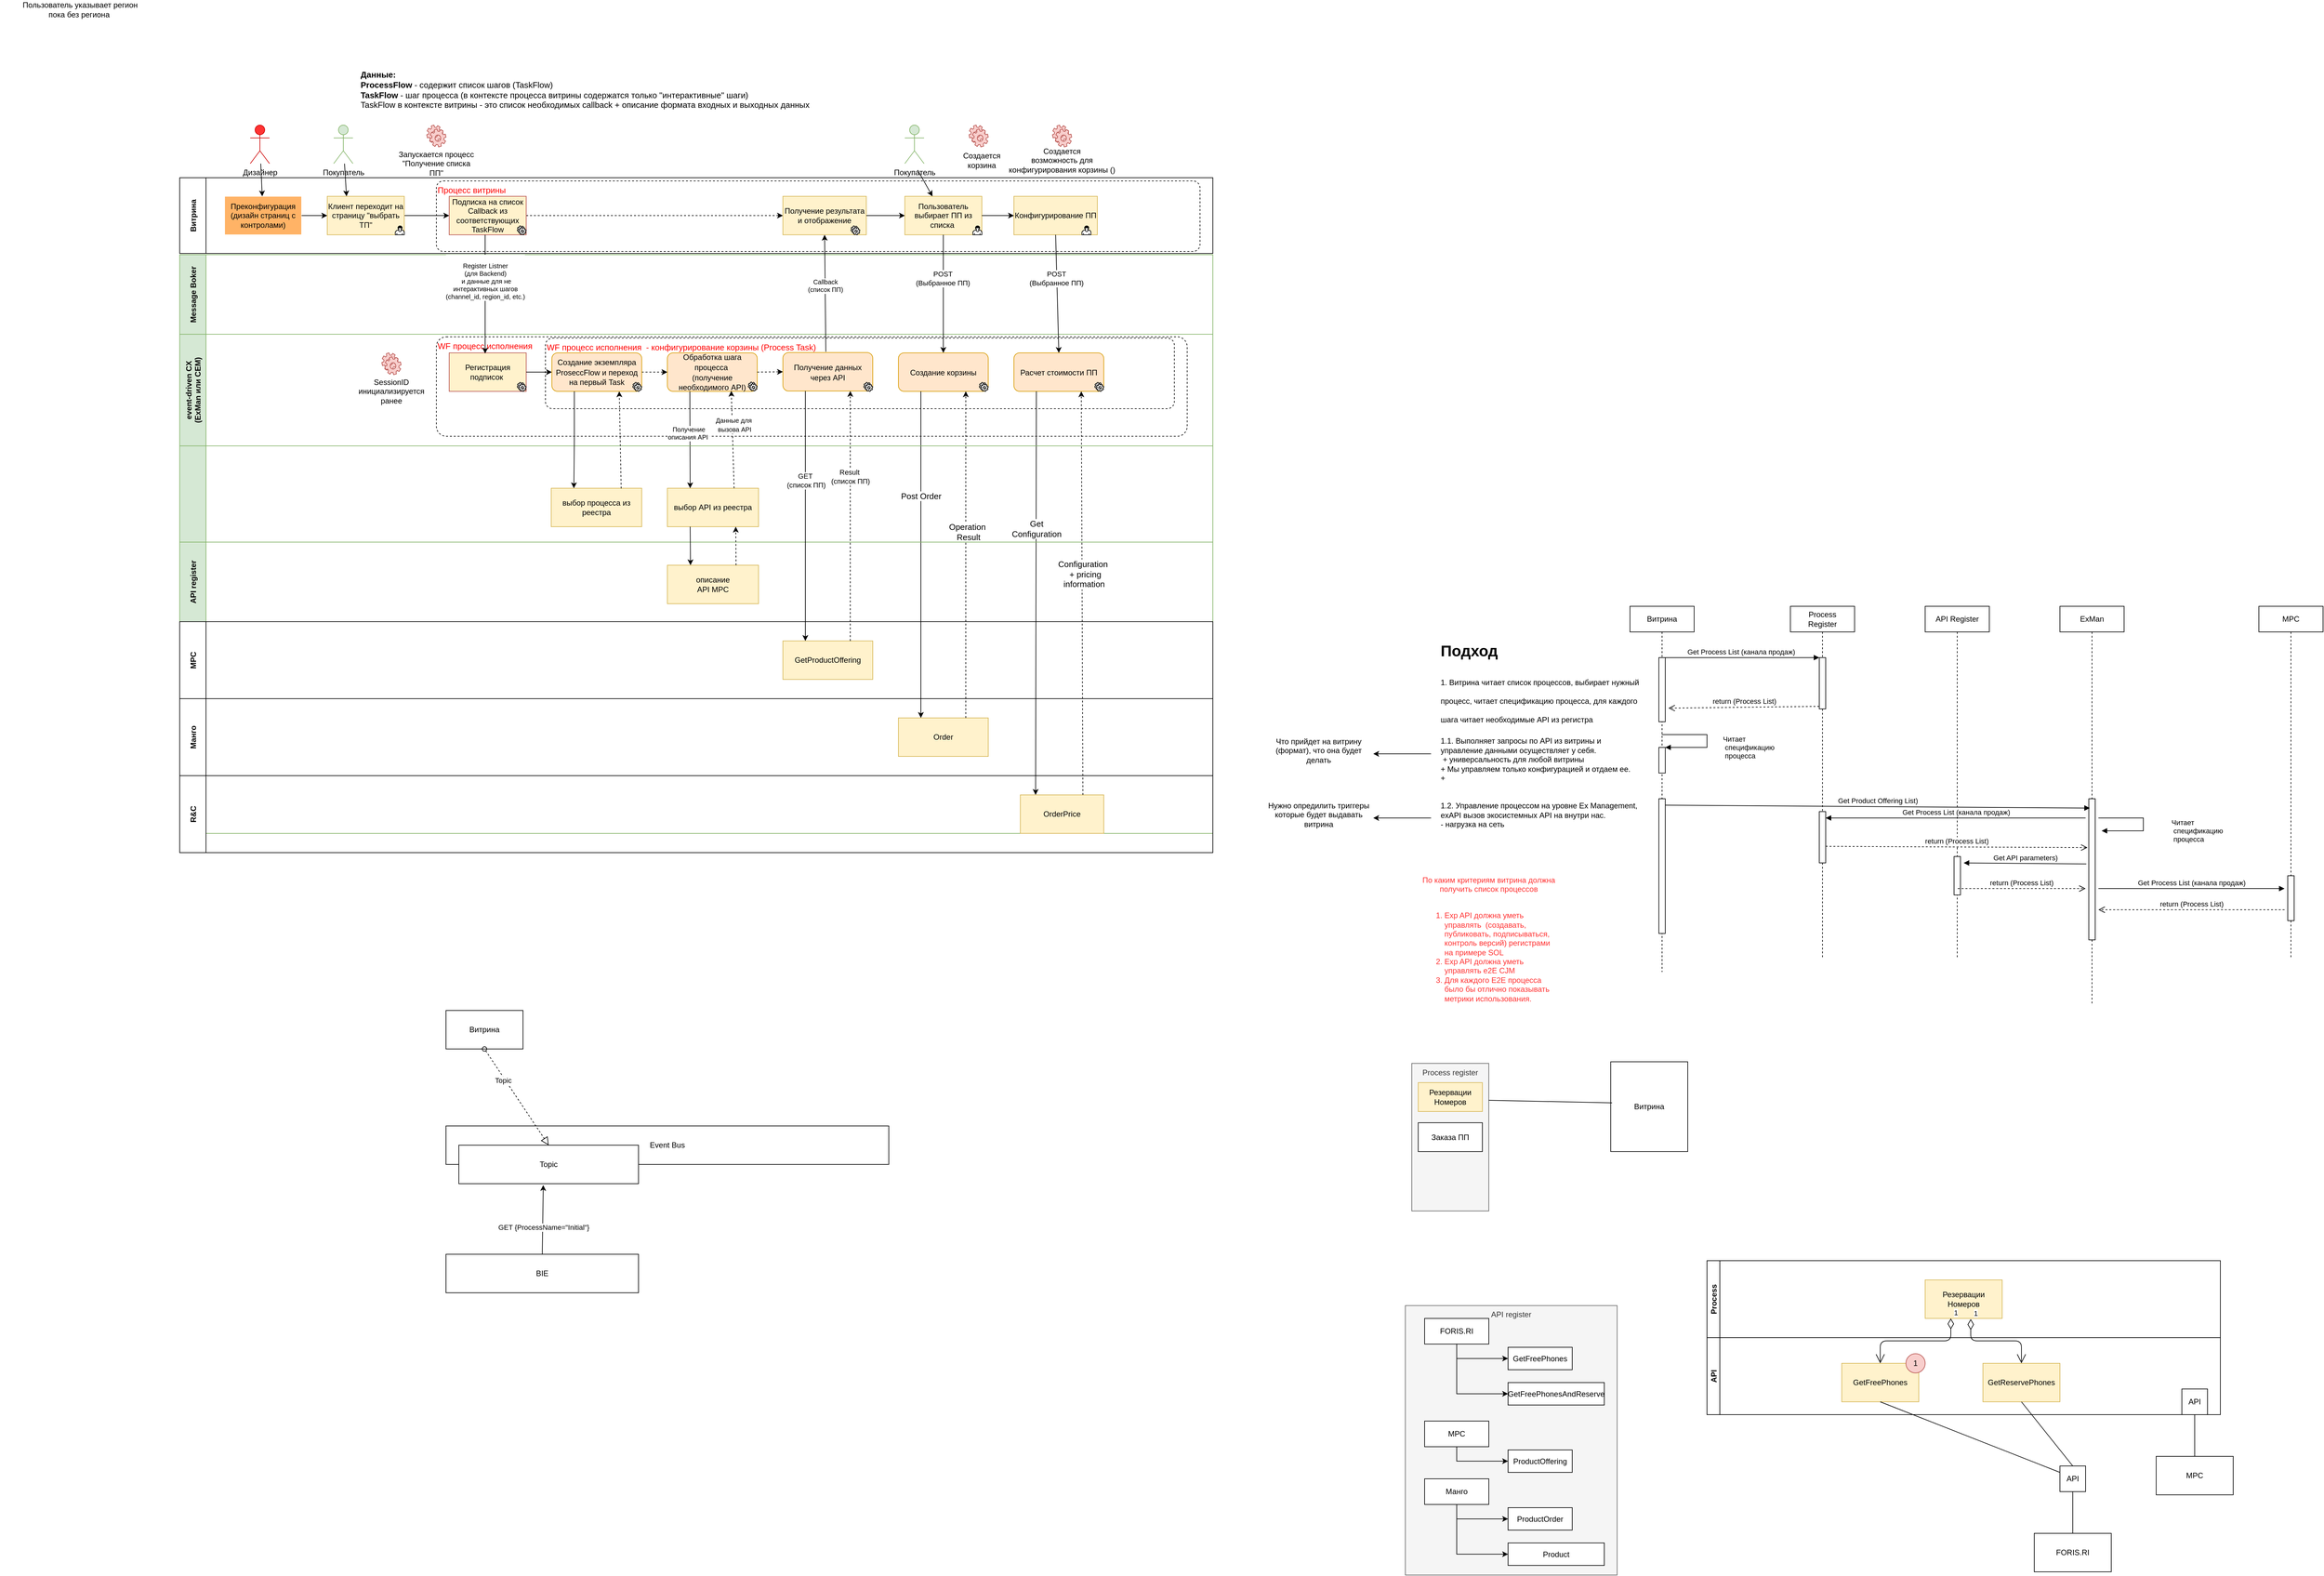 <mxfile version="14.2.7" type="github" pages="2"><diagram id="ampolG_5GsY7RyZEAxuc" name="Page-1"><mxGraphModel dx="4783" dy="3403" grid="1" gridSize="10" guides="1" tooltips="1" connect="1" arrows="1" fold="1" page="1" pageScale="1" pageWidth="827" pageHeight="1169" math="0" shadow="0"><root><mxCell id="0"/><mxCell id="1" parent="0"/><mxCell id="l9fvW6IpLqPsWSM8g6z7-1" value="WF процесс исполнения  - конфигурирование корзины (Process Task) " style="rounded=1;arcSize=10;dashed=1;strokeColor=#000000;fillColor=none;gradientColor=none;strokeWidth=1;align=left;verticalAlign=top;fontColor=#FF0000;fontSize=13;" parent="1" vertex="1"><mxGeometry x="-1570" y="-1028" width="980" height="110" as="geometry"/></mxCell><mxCell id="3lgOOLcY4nh7JQliI2cl-52" value="Message Boker" style="swimlane;startSize=41;horizontal=0;fillColor=#d5e8d4;strokeColor=#82b366;" parent="1" vertex="1"><mxGeometry x="-2140" y="-1158" width="1610" height="124" as="geometry"/></mxCell><mxCell id="3lgOOLcY4nh7JQliI2cl-18" value="Процесс витрины" style="rounded=1;arcSize=10;dashed=1;strokeColor=#000000;fillColor=none;gradientColor=none;strokeWidth=1;align=left;verticalAlign=top;fontColor=#FF0000;fontSize=13;" parent="3lgOOLcY4nh7JQliI2cl-52" vertex="1"><mxGeometry x="400" y="-115" width="1190" height="110" as="geometry"/></mxCell><mxCell id="7CwtNrb2YRD0Z08rC34O-2" value="Пользователь выбирает ПП из списка&amp;nbsp;" style="whiteSpace=wrap;html=1;rounded=0;strokeColor=#d6b656;fillColor=#fff2cc;" parent="3lgOOLcY4nh7JQliI2cl-52" vertex="1"><mxGeometry x="1130" y="-91" width="120" height="60" as="geometry"/></mxCell><mxCell id="WmLkj7Jy5HLzKdstQBMT-10" value="Конфигурирование ПП" style="whiteSpace=wrap;html=1;rounded=0;strokeColor=#d6b656;fillColor=#fff2cc;" parent="3lgOOLcY4nh7JQliI2cl-52" vertex="1"><mxGeometry x="1300" y="-91" width="130" height="60" as="geometry"/></mxCell><mxCell id="WmLkj7Jy5HLzKdstQBMT-11" value="" style="edgeStyle=orthogonalEdgeStyle;rounded=0;orthogonalLoop=1;jettySize=auto;html=1;entryX=0;entryY=0.5;entryDx=0;entryDy=0;" parent="3lgOOLcY4nh7JQliI2cl-52" source="7CwtNrb2YRD0Z08rC34O-2" target="WmLkj7Jy5HLzKdstQBMT-10" edge="1"><mxGeometry relative="1" as="geometry"/></mxCell><mxCell id="3lgOOLcY4nh7JQliI2cl-37" value="Process register" style="swimlane;startSize=41;horizontal=0;fillColor=#d5e8d4;strokeColor=#82b366;" parent="1" vertex="1"><mxGeometry x="-2140" y="-860" width="1610" height="604" as="geometry"/></mxCell><mxCell id="3lgOOLcY4nh7JQliI2cl-11" value="WF процесс исполнения  " style="rounded=1;arcSize=10;dashed=1;strokeColor=#000000;fillColor=none;gradientColor=none;strokeWidth=1;align=left;verticalAlign=top;fontColor=#FF0000;fontSize=13;" parent="3lgOOLcY4nh7JQliI2cl-37" vertex="1"><mxGeometry x="400" y="-170" width="1170" height="155" as="geometry"/></mxCell><mxCell id="3lgOOLcY4nh7JQliI2cl-16" value="выбор API из реестра" style="rounded=0;whiteSpace=wrap;html=1;fillColor=#fff2cc;strokeColor=#d6b656;" parent="3lgOOLcY4nh7JQliI2cl-37" vertex="1"><mxGeometry x="760" y="66" width="142" height="60" as="geometry"/></mxCell><mxCell id="3lgOOLcY4nh7JQliI2cl-12" value="выбор процесса из реестра" style="rounded=0;whiteSpace=wrap;html=1;fillColor=#fff2cc;strokeColor=#d6b656;" parent="3lgOOLcY4nh7JQliI2cl-37" vertex="1"><mxGeometry x="579" y="66" width="141" height="60" as="geometry"/></mxCell><mxCell id="WP0imsZewuefQ5bBW2uw-7" value="Order" style="rounded=0;whiteSpace=wrap;html=1;fillColor=#fff2cc;strokeColor=#d6b656;" parent="3lgOOLcY4nh7JQliI2cl-37" vertex="1"><mxGeometry x="1120" y="424" width="140" height="60" as="geometry"/></mxCell><mxCell id="WP0imsZewuefQ5bBW2uw-9" value="OrderPrice" style="rounded=0;whiteSpace=wrap;html=1;fillColor=#fff2cc;strokeColor=#d6b656;" parent="3lgOOLcY4nh7JQliI2cl-37" vertex="1"><mxGeometry x="1310" y="544" width="130" height="60" as="geometry"/></mxCell><mxCell id="l9fvW6IpLqPsWSM8g6z7-2" value="&lt;span style=&quot;font-size: 12px&quot;&gt;Обработка шага процесса&amp;nbsp;&lt;/span&gt;&lt;br style=&quot;font-size: 12px&quot;&gt;&lt;span style=&quot;font-size: 12px&quot;&gt;(получение необходимого API)&lt;/span&gt;" style="shape=ext;rounded=1;html=1;whiteSpace=wrap;fontSize=13;fillColor=#ffe6cc;strokeColor=#d79b00;" parent="3lgOOLcY4nh7JQliI2cl-37" vertex="1"><mxGeometry x="760" y="-145" width="140" height="60" as="geometry"/></mxCell><mxCell id="3lgOOLcY4nh7JQliI2cl-35" value="" style="rounded=0;orthogonalLoop=1;jettySize=auto;html=1;exitX=0.25;exitY=1;exitDx=0;exitDy=0;entryX=0.25;entryY=0;entryDx=0;entryDy=0;" parent="3lgOOLcY4nh7JQliI2cl-37" source="l9fvW6IpLqPsWSM8g6z7-2" target="3lgOOLcY4nh7JQliI2cl-16" edge="1"><mxGeometry relative="1" as="geometry"><mxPoint x="1036" y="-80" as="sourcePoint"/><mxPoint x="1066" y="60" as="targetPoint"/></mxGeometry></mxCell><mxCell id="3lgOOLcY4nh7JQliI2cl-36" value="Получение &lt;br&gt;описания API&amp;nbsp;" style="text;html=1;align=center;verticalAlign=middle;resizable=0;points=[];labelBackgroundColor=#ffffff;fontSize=10;fontColor=#000000;" parent="3lgOOLcY4nh7JQliI2cl-35" vertex="1" connectable="0"><mxGeometry x="-0.2" relative="1" as="geometry"><mxPoint x="-2.05" y="3.79" as="offset"/></mxGeometry></mxCell><mxCell id="3lgOOLcY4nh7JQliI2cl-33" value="" style="rounded=0;orthogonalLoop=1;jettySize=auto;html=1;dashed=1;exitX=0.732;exitY=0;exitDx=0;exitDy=0;exitPerimeter=0;entryX=0.711;entryY=0.987;entryDx=0;entryDy=0;entryPerimeter=0;" parent="3lgOOLcY4nh7JQliI2cl-37" source="3lgOOLcY4nh7JQliI2cl-16" target="l9fvW6IpLqPsWSM8g6z7-2" edge="1"><mxGeometry relative="1" as="geometry"><mxPoint x="1000" y="50" as="sourcePoint"/><mxPoint x="830" y="-84" as="targetPoint"/></mxGeometry></mxCell><mxCell id="3lgOOLcY4nh7JQliI2cl-109" value="&lt;span style=&quot;font-size: 10px&quot;&gt;Данные для&lt;/span&gt;&lt;br style=&quot;font-size: 10px&quot;&gt;&lt;span style=&quot;font-size: 10px&quot;&gt;&amp;nbsp;вызова API&lt;/span&gt;" style="edgeLabel;html=1;align=center;verticalAlign=middle;resizable=0;points=[];" parent="3lgOOLcY4nh7JQliI2cl-33" vertex="1" connectable="0"><mxGeometry x="0.307" y="-2" relative="1" as="geometry"><mxPoint as="offset"/></mxGeometry></mxCell><mxCell id="l9fvW6IpLqPsWSM8g6z7-5" value="" style="shape=mxgraph.bpmn.service_task;html=1;outlineConnect=0;" parent="3lgOOLcY4nh7JQliI2cl-37" vertex="1"><mxGeometry x="886" y="-99.5" width="14" height="14" as="geometry"/></mxCell><mxCell id="l9fvW6IpLqPsWSM8g6z7-4" value="&lt;span style=&quot;font-size: 12px&quot;&gt;Получение данных через API&lt;/span&gt;" style="shape=ext;rounded=1;html=1;whiteSpace=wrap;fontSize=13;fillColor=#ffe6cc;strokeColor=#d79b00;" parent="3lgOOLcY4nh7JQliI2cl-37" vertex="1"><mxGeometry x="940" y="-145.5" width="140" height="60" as="geometry"/></mxCell><mxCell id="3lgOOLcY4nh7JQliI2cl-4" value="" style="edgeStyle=none;rounded=0;orthogonalLoop=1;jettySize=auto;html=1;dashed=1;fontSize=10;fontColor=#FF0000;entryX=0;entryY=0.5;entryDx=0;entryDy=0;exitX=1;exitY=0.5;exitDx=0;exitDy=0;" parent="3lgOOLcY4nh7JQliI2cl-37" source="l9fvW6IpLqPsWSM8g6z7-2" target="l9fvW6IpLqPsWSM8g6z7-4" edge="1"><mxGeometry relative="1" as="geometry"><mxPoint x="940" y="-114" as="targetPoint"/></mxGeometry></mxCell><mxCell id="WmLkj7Jy5HLzKdstQBMT-2" value="" style="shape=mxgraph.bpmn.service_task;html=1;outlineConnect=0;" parent="3lgOOLcY4nh7JQliI2cl-37" vertex="1"><mxGeometry x="1066" y="-99" width="14" height="14" as="geometry"/></mxCell><mxCell id="l9fvW6IpLqPsWSM8g6z7-6" value="&lt;span style=&quot;font-size: 12px&quot;&gt;Создание корзины&lt;/span&gt;" style="shape=ext;rounded=1;html=1;whiteSpace=wrap;fontSize=13;fillColor=#ffe6cc;strokeColor=#d79b00;" parent="3lgOOLcY4nh7JQliI2cl-37" vertex="1"><mxGeometry x="1120" y="-145" width="140" height="60" as="geometry"/></mxCell><mxCell id="l9fvW6IpLqPsWSM8g6z7-7" value="&lt;span style=&quot;font-size: 12px&quot;&gt;Расчет стоимости ПП&lt;/span&gt;" style="shape=ext;rounded=1;html=1;whiteSpace=wrap;fontSize=13;fillColor=#ffe6cc;strokeColor=#d79b00;" parent="3lgOOLcY4nh7JQliI2cl-37" vertex="1"><mxGeometry x="1300" y="-145" width="140" height="60" as="geometry"/></mxCell><mxCell id="WmLkj7Jy5HLzKdstQBMT-1" value="" style="shape=mxgraph.bpmn.service_task;html=1;outlineConnect=0;" parent="3lgOOLcY4nh7JQliI2cl-37" vertex="1"><mxGeometry x="1246" y="-99" width="14" height="14" as="geometry"/></mxCell><mxCell id="hdPawv-QxWdfTENFE97i-4" value="" style="shape=mxgraph.bpmn.service_task;html=1;outlineConnect=0;" parent="3lgOOLcY4nh7JQliI2cl-37" vertex="1"><mxGeometry x="1426" y="-99" width="14" height="14" as="geometry"/></mxCell><mxCell id="WP0imsZewuefQ5bBW2uw-2" style="edgeStyle=none;orthogonalLoop=1;jettySize=auto;html=1;entryX=0.75;entryY=1;entryDx=0;entryDy=0;exitX=0.75;exitY=0;exitDx=0;exitDy=0;dashed=1" parent="3lgOOLcY4nh7JQliI2cl-37" source="WP0imsZewuefQ5bBW2uw-7" target="l9fvW6IpLqPsWSM8g6z7-6" edge="1"><mxGeometry relative="1" as="geometry"><mxPoint x="3360" y="1169" as="sourcePoint"/><mxPoint x="1220" y="-80" as="targetPoint"/></mxGeometry></mxCell><mxCell id="8du9Shdw4cpLJU6nhYkG-8" value="Operation&lt;br&gt;&amp;nbsp;Result" style="edgeLabel;html=1;align=center;verticalAlign=middle;resizable=0;points=[];fontSize=13;" parent="WP0imsZewuefQ5bBW2uw-2" vertex="1" connectable="0"><mxGeometry x="0.142" y="-2" relative="1" as="geometry"><mxPoint as="offset"/></mxGeometry></mxCell><mxCell id="WP0imsZewuefQ5bBW2uw-1" style="edgeStyle=none;orthogonalLoop=1;jettySize=auto;html=1;entryX=0.25;entryY=0;entryDx=0;entryDy=0;exitX=0.25;exitY=1;exitDx=0;exitDy=0;" parent="3lgOOLcY4nh7JQliI2cl-37" source="l9fvW6IpLqPsWSM8g6z7-6" target="WP0imsZewuefQ5bBW2uw-7" edge="1"><mxGeometry relative="1" as="geometry"><mxPoint x="1160" y="-80" as="sourcePoint"/><mxPoint x="3300" y="1169" as="targetPoint"/></mxGeometry></mxCell><mxCell id="8du9Shdw4cpLJU6nhYkG-7" value="Post Order" style="edgeLabel;html=1;align=center;verticalAlign=middle;resizable=0;points=[];fontSize=13;" parent="WP0imsZewuefQ5bBW2uw-1" vertex="1" connectable="0"><mxGeometry x="-0.361" relative="1" as="geometry"><mxPoint as="offset"/></mxGeometry></mxCell><mxCell id="WP0imsZewuefQ5bBW2uw-4" style="edgeStyle=none;orthogonalLoop=1;jettySize=auto;html=1;entryX=0.183;entryY=0;entryDx=0;entryDy=0;exitX=0.25;exitY=1;exitDx=0;exitDy=0;entryPerimeter=0;" parent="3lgOOLcY4nh7JQliI2cl-37" source="l9fvW6IpLqPsWSM8g6z7-7" target="WP0imsZewuefQ5bBW2uw-9" edge="1"><mxGeometry relative="1" as="geometry"><mxPoint x="1330" y="-80" as="sourcePoint"/><mxPoint x="3470" y="1130" as="targetPoint"/></mxGeometry></mxCell><mxCell id="8du9Shdw4cpLJU6nhYkG-9" value="Get &lt;br&gt;Configuration" style="edgeLabel;html=1;align=center;verticalAlign=middle;resizable=0;points=[];fontSize=13;" parent="WP0imsZewuefQ5bBW2uw-4" vertex="1" connectable="0"><mxGeometry x="-0.319" relative="1" as="geometry"><mxPoint as="offset"/></mxGeometry></mxCell><mxCell id="WP0imsZewuefQ5bBW2uw-5" style="edgeStyle=none;orthogonalLoop=1;jettySize=auto;html=1;entryX=0.75;entryY=1;entryDx=0;entryDy=0;exitX=0.75;exitY=0;exitDx=0;exitDy=0;dashed=1;" parent="3lgOOLcY4nh7JQliI2cl-37" source="WP0imsZewuefQ5bBW2uw-9" target="l9fvW6IpLqPsWSM8g6z7-7" edge="1"><mxGeometry relative="1" as="geometry"><mxPoint x="3530" y="1130" as="sourcePoint"/><mxPoint x="1390" y="-80" as="targetPoint"/></mxGeometry></mxCell><mxCell id="8du9Shdw4cpLJU6nhYkG-10" value="Configuration&amp;nbsp;&lt;br&gt;&amp;nbsp;+ pricing &lt;br&gt;information" style="edgeLabel;html=1;align=center;verticalAlign=middle;resizable=0;points=[];fontSize=13;" parent="WP0imsZewuefQ5bBW2uw-5" vertex="1" connectable="0"><mxGeometry x="0.094" y="-3" relative="1" as="geometry"><mxPoint as="offset"/></mxGeometry></mxCell><mxCell id="3lgOOLcY4nh7JQliI2cl-17" value="Витрина" style="swimlane;startSize=41;horizontal=0;" parent="1" vertex="1"><mxGeometry x="-2140" y="-1278" width="1610" height="118" as="geometry"/></mxCell><mxCell id="3lgOOLcY4nh7JQliI2cl-103" style="edgeStyle=none;orthogonalLoop=1;jettySize=auto;html=1;entryX=0;entryY=0.5;entryDx=0;entryDy=0;dashed=1;" parent="3lgOOLcY4nh7JQliI2cl-17" source="3lgOOLcY4nh7JQliI2cl-44" target="3lgOOLcY4nh7JQliI2cl-26" edge="1"><mxGeometry relative="1" as="geometry"><mxPoint x="940" y="59" as="targetPoint"/></mxGeometry></mxCell><mxCell id="3lgOOLcY4nh7JQliI2cl-44" value="Подписка на список Callback из соответствующих TaskFlow" style="rounded=0;whiteSpace=wrap;html=1;fillColor=#FFF2CC;strokeColor=#b85450;" parent="3lgOOLcY4nh7JQliI2cl-17" vertex="1"><mxGeometry x="420" y="29" width="120" height="60" as="geometry"/></mxCell><mxCell id="3lgOOLcY4nh7JQliI2cl-19" value="" style="edgeStyle=orthogonalEdgeStyle;rounded=0;orthogonalLoop=1;jettySize=auto;html=1;entryX=0;entryY=0.5;entryDx=0;entryDy=0;" parent="3lgOOLcY4nh7JQliI2cl-17" source="3lgOOLcY4nh7JQliI2cl-20" target="3lgOOLcY4nh7JQliI2cl-44" edge="1"><mxGeometry relative="1" as="geometry"/></mxCell><mxCell id="3lgOOLcY4nh7JQliI2cl-20" value="Клиент переходит на страницу &quot;выбрать ТП&quot;" style="rounded=0;whiteSpace=wrap;html=1;fillColor=#fff2cc;strokeColor=#d6b656;" parent="3lgOOLcY4nh7JQliI2cl-17" vertex="1"><mxGeometry x="230" y="29" width="120" height="60" as="geometry"/></mxCell><mxCell id="3lgOOLcY4nh7JQliI2cl-23" value="" style="shape=mxgraph.bpmn.service_task;html=1;outlineConnect=0;" parent="3lgOOLcY4nh7JQliI2cl-17" vertex="1"><mxGeometry x="526" y="75" width="14" height="14" as="geometry"/></mxCell><mxCell id="3lgOOLcY4nh7JQliI2cl-24" value="" style="shape=mxgraph.bpmn.user_task;html=1;outlineConnect=0;" parent="3lgOOLcY4nh7JQliI2cl-17" vertex="1"><mxGeometry x="336" y="75" width="14" height="14" as="geometry"/></mxCell><mxCell id="3lgOOLcY4nh7JQliI2cl-26" value="Получение результата и отображение" style="rounded=0;whiteSpace=wrap;html=1;fillColor=#fff2cc;strokeColor=#d6b656;" parent="3lgOOLcY4nh7JQliI2cl-17" vertex="1"><mxGeometry x="940" y="29" width="130" height="60" as="geometry"/></mxCell><mxCell id="3lgOOLcY4nh7JQliI2cl-82" value="Преконфигурация (дизайн страниц с контролами)" style="rounded=0;whiteSpace=wrap;html=1;strokeColor=#FFFFFF;fillColor=#FFB366;" parent="3lgOOLcY4nh7JQliI2cl-17" vertex="1"><mxGeometry x="70" y="29" width="120" height="60" as="geometry"/></mxCell><mxCell id="3lgOOLcY4nh7JQliI2cl-86" value="" style="endArrow=classic;html=1;exitX=1;exitY=0.5;exitDx=0;exitDy=0;entryX=0;entryY=0.5;entryDx=0;entryDy=0;" parent="3lgOOLcY4nh7JQliI2cl-17" source="3lgOOLcY4nh7JQliI2cl-82" target="3lgOOLcY4nh7JQliI2cl-20" edge="1"><mxGeometry width="50" height="50" relative="1" as="geometry"><mxPoint x="550" y="158" as="sourcePoint"/><mxPoint x="600" y="108" as="targetPoint"/></mxGeometry></mxCell><mxCell id="hdPawv-QxWdfTENFE97i-1" value="" style="shape=mxgraph.bpmn.user_task;html=1;outlineConnect=0;" parent="3lgOOLcY4nh7JQliI2cl-17" vertex="1"><mxGeometry x="1236" y="75" width="14" height="14" as="geometry"/></mxCell><mxCell id="hdPawv-QxWdfTENFE97i-2" value="" style="shape=mxgraph.bpmn.user_task;html=1;outlineConnect=0;" parent="3lgOOLcY4nh7JQliI2cl-17" vertex="1"><mxGeometry x="1406" y="75" width="14" height="14" as="geometry"/></mxCell><mxCell id="hdPawv-QxWdfTENFE97i-3" value="" style="shape=mxgraph.bpmn.service_task;html=1;outlineConnect=0;" parent="3lgOOLcY4nh7JQliI2cl-17" vertex="1"><mxGeometry x="1046" y="75" width="14" height="14" as="geometry"/></mxCell><mxCell id="I4ma-wWeDAZJkw1Mpciw-2" value="Резервации Номеров" style="rounded=0;whiteSpace=wrap;html=1;fillColor=#fff2cc;strokeColor=#d6b656;" parent="1" vertex="1"><mxGeometry x="580" y="440" width="120" height="60" as="geometry"/></mxCell><mxCell id="I4ma-wWeDAZJkw1Mpciw-3" value="GetFreePhones" style="rounded=0;whiteSpace=wrap;html=1;fillColor=#fff2cc;strokeColor=#d6b656;" parent="1" vertex="1"><mxGeometry x="450" y="570" width="120" height="60" as="geometry"/></mxCell><mxCell id="I4ma-wWeDAZJkw1Mpciw-4" value="GetReservePhones" style="rounded=0;whiteSpace=wrap;html=1;fillColor=#fff2cc;strokeColor=#d6b656;" parent="1" vertex="1"><mxGeometry x="670" y="570" width="120" height="60" as="geometry"/></mxCell><mxCell id="I4ma-wWeDAZJkw1Mpciw-6" value="1" style="endArrow=open;html=1;endSize=12;startArrow=diamondThin;startSize=14;startFill=0;edgeStyle=orthogonalEdgeStyle;align=left;verticalAlign=bottom;exitX=0.333;exitY=1;exitDx=0;exitDy=0;exitPerimeter=0;" parent="1" source="I4ma-wWeDAZJkw1Mpciw-2" target="I4ma-wWeDAZJkw1Mpciw-3" edge="1"><mxGeometry x="-1" y="3" relative="1" as="geometry"><mxPoint x="500" y="740" as="sourcePoint"/><mxPoint x="670" y="740" as="targetPoint"/></mxGeometry></mxCell><mxCell id="I4ma-wWeDAZJkw1Mpciw-7" value="1" style="endArrow=open;html=1;endSize=12;startArrow=diamondThin;startSize=14;startFill=0;edgeStyle=orthogonalEdgeStyle;align=left;verticalAlign=bottom;exitX=0.592;exitY=1.017;exitDx=0;exitDy=0;exitPerimeter=0;" parent="1" source="I4ma-wWeDAZJkw1Mpciw-2" target="I4ma-wWeDAZJkw1Mpciw-4" edge="1"><mxGeometry x="-1" y="3" relative="1" as="geometry"><mxPoint x="599.96" y="490" as="sourcePoint"/><mxPoint x="520" y="580" as="targetPoint"/></mxGeometry></mxCell><mxCell id="I4ma-wWeDAZJkw1Mpciw-10" value="Витрина" style="rounded=0;whiteSpace=wrap;html=1;" parent="1" vertex="1"><mxGeometry x="90" y="100" width="120" height="140" as="geometry"/></mxCell><mxCell id="I4ma-wWeDAZJkw1Mpciw-11" value="MPC" style="rounded=0;whiteSpace=wrap;html=1;" parent="1" vertex="1"><mxGeometry x="940" y="715" width="120" height="60" as="geometry"/></mxCell><mxCell id="I4ma-wWeDAZJkw1Mpciw-12" value="API" style="whiteSpace=wrap;html=1;aspect=fixed;" parent="1" vertex="1"><mxGeometry x="980" y="610" width="40" height="40" as="geometry"/></mxCell><mxCell id="I4ma-wWeDAZJkw1Mpciw-14" value="" style="endArrow=none;html=1;exitX=0.5;exitY=0;exitDx=0;exitDy=0;entryX=0.5;entryY=1;entryDx=0;entryDy=0;" parent="1" source="I4ma-wWeDAZJkw1Mpciw-11" target="I4ma-wWeDAZJkw1Mpciw-12" edge="1"><mxGeometry width="50" height="50" relative="1" as="geometry"><mxPoint x="610" y="550" as="sourcePoint"/><mxPoint x="660" y="500" as="targetPoint"/></mxGeometry></mxCell><mxCell id="I4ma-wWeDAZJkw1Mpciw-16" value="Process register" style="rounded=0;whiteSpace=wrap;html=1;verticalAlign=top;fillColor=#f5f5f5;strokeColor=#666666;fontColor=#333333;" parent="1" vertex="1"><mxGeometry x="-220" y="102.5" width="120" height="230" as="geometry"/></mxCell><mxCell id="I4ma-wWeDAZJkw1Mpciw-17" value="Резервации Номеров" style="rounded=0;whiteSpace=wrap;html=1;fillColor=#fff2cc;strokeColor=#d6b656;" parent="1" vertex="1"><mxGeometry x="-210" y="132.5" width="100" height="45" as="geometry"/></mxCell><mxCell id="I4ma-wWeDAZJkw1Mpciw-18" value="Заказа ПП" style="rounded=0;whiteSpace=wrap;html=1;" parent="1" vertex="1"><mxGeometry x="-210" y="195" width="100" height="45" as="geometry"/></mxCell><mxCell id="I4ma-wWeDAZJkw1Mpciw-21" value="Витрина" style="shape=umlLifeline;perimeter=lifelinePerimeter;whiteSpace=wrap;html=1;container=1;collapsible=0;recursiveResize=0;outlineConnect=0;" parent="1" vertex="1"><mxGeometry x="120" y="-610" width="100" height="570" as="geometry"/></mxCell><mxCell id="I4ma-wWeDAZJkw1Mpciw-26" value="" style="html=1;points=[];perimeter=orthogonalPerimeter;" parent="I4ma-wWeDAZJkw1Mpciw-21" vertex="1"><mxGeometry x="45" y="80" width="10" height="100" as="geometry"/></mxCell><mxCell id="I4ma-wWeDAZJkw1Mpciw-54" value="" style="html=1;points=[];perimeter=orthogonalPerimeter;fontColor=#000000;" parent="I4ma-wWeDAZJkw1Mpciw-21" vertex="1"><mxGeometry x="45" y="300" width="10" height="210" as="geometry"/></mxCell><mxCell id="I4ma-wWeDAZJkw1Mpciw-22" value="Process&lt;br&gt;Register" style="shape=umlLifeline;perimeter=lifelinePerimeter;whiteSpace=wrap;html=1;container=1;collapsible=0;recursiveResize=0;outlineConnect=0;" parent="1" vertex="1"><mxGeometry x="370" y="-610" width="100" height="550" as="geometry"/></mxCell><mxCell id="I4ma-wWeDAZJkw1Mpciw-27" value="" style="html=1;points=[];perimeter=orthogonalPerimeter;" parent="I4ma-wWeDAZJkw1Mpciw-22" vertex="1"><mxGeometry x="45" y="80" width="10" height="80" as="geometry"/></mxCell><mxCell id="6xk-dBPFCgzjhm5DXFw_-33" value="" style="html=1;points=[];perimeter=orthogonalPerimeter;" parent="I4ma-wWeDAZJkw1Mpciw-22" vertex="1"><mxGeometry x="45" y="320" width="10" height="80" as="geometry"/></mxCell><mxCell id="I4ma-wWeDAZJkw1Mpciw-28" value="Get Process List (канала продаж)" style="html=1;verticalAlign=bottom;endArrow=block;entryX=0;entryY=0;" parent="1" source="I4ma-wWeDAZJkw1Mpciw-21" target="I4ma-wWeDAZJkw1Mpciw-27" edge="1"><mxGeometry relative="1" as="geometry"><mxPoint x="95" y="-420" as="sourcePoint"/></mxGeometry></mxCell><mxCell id="I4ma-wWeDAZJkw1Mpciw-29" value="return (Process List)" style="html=1;verticalAlign=bottom;endArrow=open;dashed=1;endSize=8;exitX=0;exitY=0.95;entryX=1.5;entryY=0.788;entryDx=0;entryDy=0;entryPerimeter=0;" parent="1" source="I4ma-wWeDAZJkw1Mpciw-27" target="I4ma-wWeDAZJkw1Mpciw-26" edge="1"><mxGeometry relative="1" as="geometry"><mxPoint x="95" y="-344" as="targetPoint"/></mxGeometry></mxCell><mxCell id="I4ma-wWeDAZJkw1Mpciw-30" value="" style="endArrow=none;html=1;exitX=1;exitY=0.25;exitDx=0;exitDy=0;entryX=0.017;entryY=0.457;entryDx=0;entryDy=0;entryPerimeter=0;" parent="1" source="I4ma-wWeDAZJkw1Mpciw-16" target="I4ma-wWeDAZJkw1Mpciw-10" edge="1"><mxGeometry width="50" height="50" relative="1" as="geometry"><mxPoint x="-10" y="202.5" as="sourcePoint"/><mxPoint x="40" y="152.5" as="targetPoint"/></mxGeometry></mxCell><mxCell id="I4ma-wWeDAZJkw1Mpciw-31" value="По каким критериям витрина должна получить список процессов&lt;br&gt;&lt;br&gt;&lt;div style=&quot;text-align: left&quot;&gt;&lt;ol&gt;&lt;li&gt;Exp API должна уметь управлять&amp;nbsp; (создавать, публиковать, подписываться, контроль версий) регистрами на примере SOL&lt;/li&gt;&lt;li&gt;Exp API должна уметь управлять e2E CJM&lt;/li&gt;&lt;li&gt;Для каждого E2E процесса было бы отлично показывать метрики использования.&lt;/li&gt;&lt;/ol&gt;&lt;/div&gt;" style="text;html=1;strokeColor=none;fillColor=none;align=center;verticalAlign=middle;whiteSpace=wrap;rounded=0;fontColor=#FF3333;" parent="1" vertex="1"><mxGeometry x="-210" y="-190" width="220" height="210" as="geometry"/></mxCell><mxCell id="I4ma-wWeDAZJkw1Mpciw-32" value="FORIS.RI" style="rounded=0;whiteSpace=wrap;html=1;" parent="1" vertex="1"><mxGeometry x="750" y="835" width="120" height="60" as="geometry"/></mxCell><mxCell id="I4ma-wWeDAZJkw1Mpciw-33" value="API" style="whiteSpace=wrap;html=1;aspect=fixed;" parent="1" vertex="1"><mxGeometry x="790" y="730" width="40" height="40" as="geometry"/></mxCell><mxCell id="I4ma-wWeDAZJkw1Mpciw-34" value="" style="endArrow=none;html=1;exitX=0.5;exitY=0;exitDx=0;exitDy=0;entryX=0.5;entryY=1;entryDx=0;entryDy=0;" parent="1" source="I4ma-wWeDAZJkw1Mpciw-32" target="I4ma-wWeDAZJkw1Mpciw-33" edge="1"><mxGeometry width="50" height="50" relative="1" as="geometry"><mxPoint x="420" y="670" as="sourcePoint"/><mxPoint x="470" y="620" as="targetPoint"/></mxGeometry></mxCell><mxCell id="I4ma-wWeDAZJkw1Mpciw-35" value="" style="endArrow=none;html=1;fontColor=#FF3333;exitX=0.5;exitY=1;exitDx=0;exitDy=0;entryX=0;entryY=0.25;entryDx=0;entryDy=0;" parent="1" source="I4ma-wWeDAZJkw1Mpciw-3" target="I4ma-wWeDAZJkw1Mpciw-33" edge="1"><mxGeometry width="50" height="50" relative="1" as="geometry"><mxPoint x="680" y="690" as="sourcePoint"/><mxPoint x="730" y="640" as="targetPoint"/></mxGeometry></mxCell><mxCell id="I4ma-wWeDAZJkw1Mpciw-36" value="" style="endArrow=none;html=1;fontColor=#FF3333;exitX=0.5;exitY=1;exitDx=0;exitDy=0;entryX=0.5;entryY=0;entryDx=0;entryDy=0;" parent="1" source="I4ma-wWeDAZJkw1Mpciw-4" target="I4ma-wWeDAZJkw1Mpciw-33" edge="1"><mxGeometry width="50" height="50" relative="1" as="geometry"><mxPoint x="520" y="640" as="sourcePoint"/><mxPoint x="800" y="750" as="targetPoint"/></mxGeometry></mxCell><mxCell id="I4ma-wWeDAZJkw1Mpciw-37" value="API register" style="rounded=0;whiteSpace=wrap;html=1;verticalAlign=top;fillColor=#f5f5f5;strokeColor=#666666;fontColor=#333333;" parent="1" vertex="1"><mxGeometry x="-230" y="480" width="330" height="420" as="geometry"/></mxCell><mxCell id="6xk-dBPFCgzjhm5DXFw_-3" style="edgeStyle=orthogonalEdgeStyle;rounded=0;orthogonalLoop=1;jettySize=auto;html=1;exitX=0.5;exitY=1;exitDx=0;exitDy=0;entryX=0;entryY=0.5;entryDx=0;entryDy=0;" parent="1" source="I4ma-wWeDAZJkw1Mpciw-38" target="I4ma-wWeDAZJkw1Mpciw-40" edge="1"><mxGeometry relative="1" as="geometry"/></mxCell><mxCell id="6xk-dBPFCgzjhm5DXFw_-4" style="edgeStyle=orthogonalEdgeStyle;rounded=0;orthogonalLoop=1;jettySize=auto;html=1;exitX=0.5;exitY=1;exitDx=0;exitDy=0;entryX=0;entryY=0.5;entryDx=0;entryDy=0;" parent="1" source="I4ma-wWeDAZJkw1Mpciw-38" target="I4ma-wWeDAZJkw1Mpciw-41" edge="1"><mxGeometry relative="1" as="geometry"/></mxCell><mxCell id="I4ma-wWeDAZJkw1Mpciw-38" value="FORIS.RI" style="rounded=0;whiteSpace=wrap;html=1;" parent="1" vertex="1"><mxGeometry x="-200" y="500" width="100" height="40" as="geometry"/></mxCell><mxCell id="I4ma-wWeDAZJkw1Mpciw-40" value="&lt;span style=&quot;color: rgb(0 , 0 , 0)&quot;&gt;GetFreePhones&lt;/span&gt;" style="rounded=0;whiteSpace=wrap;html=1;fontColor=#FF3333;" parent="1" vertex="1"><mxGeometry x="-70" y="545" width="100" height="35" as="geometry"/></mxCell><mxCell id="I4ma-wWeDAZJkw1Mpciw-41" value="&lt;font color=&quot;#000000&quot;&gt;GetFreePhonesAndReserve&lt;/font&gt;" style="rounded=0;whiteSpace=wrap;html=1;fontColor=#FF3333;" parent="1" vertex="1"><mxGeometry x="-70" y="600" width="150" height="35" as="geometry"/></mxCell><mxCell id="I4ma-wWeDAZJkw1Mpciw-45" value="1" style="ellipse;whiteSpace=wrap;html=1;aspect=fixed;fillColor=#f8cecc;strokeColor=#b85450;" parent="1" vertex="1"><mxGeometry x="550" y="555" width="30" height="30" as="geometry"/></mxCell><mxCell id="I4ma-wWeDAZJkw1Mpciw-51" value="Читает&lt;br&gt;&amp;nbsp;спецификацию&lt;br&gt;&amp;nbsp;процесса" style="edgeStyle=orthogonalEdgeStyle;html=1;align=left;spacingLeft=2;endArrow=block;rounded=0;entryX=1;entryY=0;fontColor=#000000;strokeColor=#000000;" parent="1" edge="1"><mxGeometry x="0.164" y="-20" relative="1" as="geometry"><mxPoint x="169.5" y="-410" as="sourcePoint"/><Array as="points"><mxPoint x="240" y="-410"/><mxPoint x="240" y="-390"/></Array><mxPoint x="175" y="-390" as="targetPoint"/><mxPoint x="21" y="20" as="offset"/></mxGeometry></mxCell><mxCell id="I4ma-wWeDAZJkw1Mpciw-52" value="" style="html=1;points=[];perimeter=orthogonalPerimeter;fontColor=#FF3333;" parent="1" vertex="1"><mxGeometry x="165" y="-390" width="10" height="40" as="geometry"/></mxCell><mxCell id="I4ma-wWeDAZJkw1Mpciw-55" value="API Register" style="shape=umlLifeline;perimeter=lifelinePerimeter;whiteSpace=wrap;html=1;container=1;collapsible=0;recursiveResize=0;outlineConnect=0;" parent="1" vertex="1"><mxGeometry x="580" y="-610" width="100" height="550" as="geometry"/></mxCell><mxCell id="6xk-dBPFCgzjhm5DXFw_-34" value="" style="html=1;points=[];perimeter=orthogonalPerimeter;" parent="I4ma-wWeDAZJkw1Mpciw-55" vertex="1"><mxGeometry x="45" y="390" width="10" height="60" as="geometry"/></mxCell><mxCell id="I4ma-wWeDAZJkw1Mpciw-59" value="&lt;h1&gt;&lt;span&gt;Подход&lt;/span&gt;&lt;/h1&gt;&lt;h1&gt;&lt;span style=&quot;font-size: 12px ; font-weight: normal&quot;&gt;1. Витрина читает список &lt;/span&gt;&lt;span style=&quot;font-size: 12px ; font-weight: 400&quot;&gt;процессов&lt;/span&gt;&lt;span style=&quot;font-size: 12px ; font-weight: normal&quot;&gt;, &lt;/span&gt;&lt;span style=&quot;font-size: 12px ; font-weight: 400&quot;&gt;выбирает&lt;/span&gt;&lt;span style=&quot;font-size: 12px ; font-weight: normal&quot;&gt;&amp;nbsp;нужный процесс, читает спецификацию процесса, для каждого шага читает необходимые API из регистра&lt;/span&gt;&lt;/h1&gt;&lt;div&gt;&lt;span style=&quot;font-size: 12px ; font-weight: normal&quot;&gt;1.1. Выполняет запросы по API из витрины и управление данными осуществляет у себя.&amp;nbsp;&lt;/span&gt;&lt;/div&gt;&lt;div&gt;&lt;span style=&quot;font-size: 12px ; font-weight: normal&quot;&gt;&amp;nbsp;+ универсальность для любой витрины&lt;/span&gt;&lt;/div&gt;&lt;div&gt;&lt;span style=&quot;font-size: 12px ; font-weight: normal&quot;&gt;+ Мы управляем только конфигурацией и отдаем ее.&lt;/span&gt;&lt;/div&gt;&lt;div&gt;&lt;span style=&quot;font-size: 12px ; font-weight: normal&quot;&gt;+&amp;nbsp;&lt;/span&gt;&lt;/div&gt;&lt;div&gt;&lt;span style=&quot;font-size: 12px ; font-weight: normal&quot;&gt;&lt;br&gt;&lt;/span&gt;&lt;/div&gt;&lt;div&gt;&lt;span style=&quot;font-size: 12px ; font-weight: normal&quot;&gt;&lt;br&gt;&lt;/span&gt;&lt;/div&gt;&lt;div&gt;&lt;span style=&quot;font-size: 12px ; font-weight: normal&quot;&gt;1.2. Управление процессом на уровне Ex Management,&lt;/span&gt;&lt;/div&gt;&lt;div&gt;&lt;span style=&quot;font-size: 12px ; font-weight: normal&quot;&gt;exAPI вызов экосистемных API на внутри нас.&lt;/span&gt;&lt;/div&gt;&lt;div&gt;&lt;span style=&quot;font-size: 12px ; font-weight: normal&quot;&gt;- нагрузка на сеть&lt;/span&gt;&lt;/div&gt;&lt;div&gt;&lt;span style=&quot;font-size: 12px ; font-weight: normal&quot;&gt;&lt;br&gt;&lt;/span&gt;&lt;/div&gt;" style="text;html=1;strokeColor=none;fillColor=none;spacing=5;spacingTop=-20;whiteSpace=wrap;overflow=hidden;rounded=0;fontColor=#000000;" parent="1" vertex="1"><mxGeometry x="-180" y="-560" width="320" height="360" as="geometry"/></mxCell><mxCell id="6xk-dBPFCgzjhm5DXFw_-7" style="edgeStyle=orthogonalEdgeStyle;rounded=0;orthogonalLoop=1;jettySize=auto;html=1;exitX=0.5;exitY=1;exitDx=0;exitDy=0;entryX=0;entryY=0.5;entryDx=0;entryDy=0;" parent="1" source="6xk-dBPFCgzjhm5DXFw_-9" target="6xk-dBPFCgzjhm5DXFw_-10" edge="1"><mxGeometry relative="1" as="geometry"/></mxCell><mxCell id="6xk-dBPFCgzjhm5DXFw_-9" value="MPC" style="rounded=0;whiteSpace=wrap;html=1;" parent="1" vertex="1"><mxGeometry x="-200" y="660" width="100" height="40" as="geometry"/></mxCell><mxCell id="6xk-dBPFCgzjhm5DXFw_-10" value="&lt;font color=&quot;#000000&quot;&gt;ProductOffering&lt;/font&gt;" style="rounded=0;whiteSpace=wrap;html=1;fontColor=#FF3333;" parent="1" vertex="1"><mxGeometry x="-70" y="705" width="100" height="35" as="geometry"/></mxCell><mxCell id="6xk-dBPFCgzjhm5DXFw_-13" style="edgeStyle=orthogonalEdgeStyle;rounded=0;orthogonalLoop=1;jettySize=auto;html=1;exitX=0.5;exitY=1;exitDx=0;exitDy=0;entryX=0;entryY=0.5;entryDx=0;entryDy=0;" parent="1" source="6xk-dBPFCgzjhm5DXFw_-15" target="6xk-dBPFCgzjhm5DXFw_-16" edge="1"><mxGeometry relative="1" as="geometry"/></mxCell><mxCell id="6xk-dBPFCgzjhm5DXFw_-14" style="edgeStyle=orthogonalEdgeStyle;rounded=0;orthogonalLoop=1;jettySize=auto;html=1;exitX=0.5;exitY=1;exitDx=0;exitDy=0;entryX=0;entryY=0.5;entryDx=0;entryDy=0;" parent="1" source="6xk-dBPFCgzjhm5DXFw_-15" target="6xk-dBPFCgzjhm5DXFw_-17" edge="1"><mxGeometry relative="1" as="geometry"/></mxCell><mxCell id="6xk-dBPFCgzjhm5DXFw_-15" value="Манго" style="rounded=0;whiteSpace=wrap;html=1;" parent="1" vertex="1"><mxGeometry x="-200" y="750" width="100" height="40" as="geometry"/></mxCell><mxCell id="6xk-dBPFCgzjhm5DXFw_-16" value="&lt;span style=&quot;color: rgb(0 , 0 , 0)&quot;&gt;ProductOrder&lt;/span&gt;" style="rounded=0;whiteSpace=wrap;html=1;fontColor=#FF3333;" parent="1" vertex="1"><mxGeometry x="-70" y="795" width="100" height="35" as="geometry"/></mxCell><mxCell id="6xk-dBPFCgzjhm5DXFw_-17" value="&lt;font color=&quot;#000000&quot;&gt;Product&lt;/font&gt;" style="rounded=0;whiteSpace=wrap;html=1;fontColor=#FF3333;" parent="1" vertex="1"><mxGeometry x="-70" y="850" width="150" height="35" as="geometry"/></mxCell><mxCell id="6xk-dBPFCgzjhm5DXFw_-18" value="Process" style="swimlane;startSize=20;horizontal=0;" parent="1" vertex="1"><mxGeometry x="240" y="410" width="800" height="120" as="geometry"/></mxCell><mxCell id="6xk-dBPFCgzjhm5DXFw_-19" value="API" style="swimlane;startSize=20;horizontal=0;" parent="1" vertex="1"><mxGeometry x="240" y="530" width="800" height="120" as="geometry"/></mxCell><mxCell id="6xk-dBPFCgzjhm5DXFw_-21" value="Что прийдет на витрину (формат), что она будет делать" style="text;html=1;strokeColor=none;fillColor=none;align=center;verticalAlign=middle;whiteSpace=wrap;rounded=0;" parent="1" vertex="1"><mxGeometry x="-450" y="-410" width="170" height="50" as="geometry"/></mxCell><mxCell id="6xk-dBPFCgzjhm5DXFw_-22" value="" style="endArrow=classic;html=1;" parent="1" edge="1"><mxGeometry width="50" height="50" relative="1" as="geometry"><mxPoint x="-190" y="-380" as="sourcePoint"/><mxPoint x="-280" y="-380" as="targetPoint"/></mxGeometry></mxCell><mxCell id="6xk-dBPFCgzjhm5DXFw_-23" value="Нужно опредилить триггеры которые будет выдавать витрина" style="text;html=1;strokeColor=none;fillColor=none;align=center;verticalAlign=middle;whiteSpace=wrap;rounded=0;" parent="1" vertex="1"><mxGeometry x="-450" y="-310" width="170" height="50" as="geometry"/></mxCell><mxCell id="6xk-dBPFCgzjhm5DXFw_-24" value="" style="endArrow=classic;html=1;" parent="1" edge="1"><mxGeometry width="50" height="50" relative="1" as="geometry"><mxPoint x="-190" y="-280" as="sourcePoint"/><mxPoint x="-280" y="-280" as="targetPoint"/></mxGeometry></mxCell><mxCell id="6xk-dBPFCgzjhm5DXFw_-27" value="ExMan" style="shape=umlLifeline;perimeter=lifelinePerimeter;whiteSpace=wrap;html=1;container=1;collapsible=0;recursiveResize=0;outlineConnect=0;" parent="1" vertex="1"><mxGeometry x="790" y="-610" width="100" height="620" as="geometry"/></mxCell><mxCell id="6xk-dBPFCgzjhm5DXFw_-28" value="" style="html=1;points=[];perimeter=orthogonalPerimeter;" parent="6xk-dBPFCgzjhm5DXFw_-27" vertex="1"><mxGeometry x="45" y="300" width="10" height="220" as="geometry"/></mxCell><mxCell id="6xk-dBPFCgzjhm5DXFw_-29" value="Get Product Offering List)" style="html=1;verticalAlign=bottom;endArrow=block;entryX=0.16;entryY=0.066;entryDx=0;entryDy=0;entryPerimeter=0;" parent="1" target="6xk-dBPFCgzjhm5DXFw_-28" edge="1"><mxGeometry relative="1" as="geometry"><mxPoint x="175" y="-300" as="sourcePoint"/><mxPoint x="420.5" y="-300" as="targetPoint"/></mxGeometry></mxCell><mxCell id="6xk-dBPFCgzjhm5DXFw_-30" value="Читает&lt;br&gt;&amp;nbsp;спецификацию&lt;br&gt;&amp;nbsp;процесса" style="edgeStyle=orthogonalEdgeStyle;html=1;align=left;spacingLeft=2;endArrow=block;rounded=0;entryX=1;entryY=0;fontColor=#000000;strokeColor=#000000;" parent="1" edge="1"><mxGeometry x="0.161" y="-40" relative="1" as="geometry"><mxPoint x="850" y="-280" as="sourcePoint"/><Array as="points"><mxPoint x="920" y="-280"/><mxPoint x="920" y="-260"/></Array><mxPoint x="855" y="-260" as="targetPoint"/><mxPoint x="40" y="40" as="offset"/></mxGeometry></mxCell><mxCell id="6xk-dBPFCgzjhm5DXFw_-31" value="MPC" style="shape=umlLifeline;perimeter=lifelinePerimeter;whiteSpace=wrap;html=1;container=1;collapsible=0;recursiveResize=0;outlineConnect=0;" parent="1" vertex="1"><mxGeometry x="1100" y="-610" width="100" height="550" as="geometry"/></mxCell><mxCell id="6xk-dBPFCgzjhm5DXFw_-32" value="" style="html=1;points=[];perimeter=orthogonalPerimeter;" parent="6xk-dBPFCgzjhm5DXFw_-31" vertex="1"><mxGeometry x="45" y="420" width="10" height="70" as="geometry"/></mxCell><mxCell id="6xk-dBPFCgzjhm5DXFw_-35" value="Get Process List (канала продаж)" style="html=1;verticalAlign=bottom;endArrow=block;" parent="1" target="6xk-dBPFCgzjhm5DXFw_-33" edge="1"><mxGeometry relative="1" as="geometry"><mxPoint x="830" y="-280" as="sourcePoint"/><mxPoint x="425" y="-520" as="targetPoint"/></mxGeometry></mxCell><mxCell id="6xk-dBPFCgzjhm5DXFw_-36" value="return (Process List)" style="html=1;verticalAlign=bottom;endArrow=open;dashed=1;endSize=8;exitX=1;exitY=0.677;entryX=-0.206;entryY=0.346;entryDx=0;entryDy=0;entryPerimeter=0;exitDx=0;exitDy=0;exitPerimeter=0;" parent="1" source="6xk-dBPFCgzjhm5DXFw_-33" target="6xk-dBPFCgzjhm5DXFw_-28" edge="1"><mxGeometry relative="1" as="geometry"><mxPoint x="190" y="-441.2" as="targetPoint"/><mxPoint x="425" y="-444" as="sourcePoint"/></mxGeometry></mxCell><mxCell id="6xk-dBPFCgzjhm5DXFw_-37" value="Get API parameters)" style="html=1;verticalAlign=bottom;endArrow=block;entryX=1.5;entryY=0.167;entryDx=0;entryDy=0;entryPerimeter=0;exitX=-0.394;exitY=0.462;exitDx=0;exitDy=0;exitPerimeter=0;" parent="1" source="6xk-dBPFCgzjhm5DXFw_-28" target="6xk-dBPFCgzjhm5DXFw_-34" edge="1"><mxGeometry relative="1" as="geometry"><mxPoint x="840" y="-270" as="sourcePoint"/><mxPoint x="435" y="-270" as="targetPoint"/></mxGeometry></mxCell><mxCell id="6xk-dBPFCgzjhm5DXFw_-38" value="return (Process List)" style="html=1;verticalAlign=bottom;endArrow=open;dashed=1;endSize=8;exitX=1;exitY=0.677;exitDx=0;exitDy=0;exitPerimeter=0;" parent="1" edge="1"><mxGeometry relative="1" as="geometry"><mxPoint x="830" y="-170" as="targetPoint"/><mxPoint x="630.8" y="-170.0" as="sourcePoint"/></mxGeometry></mxCell><mxCell id="6xk-dBPFCgzjhm5DXFw_-39" value="Get Process List (канала продаж)" style="html=1;verticalAlign=bottom;endArrow=block;" parent="1" edge="1"><mxGeometry relative="1" as="geometry"><mxPoint x="850" y="-170" as="sourcePoint"/><mxPoint x="1140" y="-170" as="targetPoint"/></mxGeometry></mxCell><mxCell id="6xk-dBPFCgzjhm5DXFw_-40" value="return (Process List)" style="html=1;verticalAlign=bottom;endArrow=open;dashed=1;endSize=8;" parent="1" edge="1"><mxGeometry relative="1" as="geometry"><mxPoint x="850" y="-137" as="targetPoint"/><mxPoint x="1140" y="-137" as="sourcePoint"/></mxGeometry></mxCell><mxCell id="3lgOOLcY4nh7JQliI2cl-1" value="event-driven CX &#10;(ExMan или CEM)" style="swimlane;startSize=41;horizontal=0;fillColor=#d5e8d4;strokeColor=#82b366;" parent="1" vertex="1"><mxGeometry x="-2140" y="-1034" width="1610" height="174" as="geometry"/></mxCell><mxCell id="3lgOOLcY4nh7JQliI2cl-49" value="Регистрация подписок&amp;nbsp;" style="rounded=0;whiteSpace=wrap;html=1;fillColor=#FFF2CC;strokeColor=#b85450;" parent="3lgOOLcY4nh7JQliI2cl-1" vertex="1"><mxGeometry x="420" y="29" width="120" height="60" as="geometry"/></mxCell><mxCell id="WmLkj7Jy5HLzKdstQBMT-3" value="" style="shape=mxgraph.bpmn.service_task;html=1;outlineConnect=0;" parent="3lgOOLcY4nh7JQliI2cl-1" vertex="1"><mxGeometry x="526" y="75" width="14" height="14" as="geometry"/></mxCell><mxCell id="8du9Shdw4cpLJU6nhYkG-1" value="SessionID инициализируется ранее" style="text;html=1;strokeColor=none;fillColor=none;align=center;verticalAlign=middle;whiteSpace=wrap;rounded=0;" parent="3lgOOLcY4nh7JQliI2cl-1" vertex="1"><mxGeometry x="270" y="59" width="120" height="60" as="geometry"/></mxCell><mxCell id="8du9Shdw4cpLJU6nhYkG-2" value="" style="shape=mxgraph.bpmn.service_task;html=1;outlineConnect=0;fillColor=#f8cecc;strokeColor=#b85450;" parent="3lgOOLcY4nh7JQliI2cl-1" vertex="1"><mxGeometry x="315" y="29" width="30" height="34" as="geometry"/></mxCell><mxCell id="3lgOOLcY4nh7JQliI2cl-31" value="" style="rounded=0;orthogonalLoop=1;jettySize=auto;html=1;dashed=0;exitX=0.478;exitY=-0.021;exitDx=0;exitDy=0;entryX=0.5;entryY=1;entryDx=0;entryDy=0;exitPerimeter=0;" parent="1" source="l9fvW6IpLqPsWSM8g6z7-4" target="3lgOOLcY4nh7JQliI2cl-26" edge="1"><mxGeometry relative="1" as="geometry"><mxPoint x="-1140.29" y="-1141.0" as="sourcePoint"/><mxPoint x="-1140.29" y="-1201.0" as="targetPoint"/></mxGeometry></mxCell><mxCell id="3lgOOLcY4nh7JQliI2cl-32" value="Callback&lt;br&gt;(список ПП)" style="text;html=1;align=center;verticalAlign=middle;resizable=0;points=[];labelBackgroundColor=#ffffff;fontSize=10;" parent="3lgOOLcY4nh7JQliI2cl-31" vertex="1" connectable="0"><mxGeometry x="0.205" y="3" relative="1" as="geometry"><mxPoint x="3" y="6" as="offset"/></mxGeometry></mxCell><mxCell id="3lgOOLcY4nh7JQliI2cl-43" value="&lt;div style=&quot;font-size: 13px&quot;&gt;&lt;b&gt;&lt;span style=&quot;font-size: 13px&quot;&gt;Данные:&lt;/span&gt;&lt;br style=&quot;font-size: 13px&quot;&gt;&lt;/b&gt;&lt;/div&gt;&lt;div style=&quot;font-size: 13px&quot;&gt;&lt;span style=&quot;font-size: 13px&quot;&gt;&lt;b&gt;ProcessFlow&lt;/b&gt; - содержит список шагов (TaskFlow)&lt;/span&gt;&lt;/div&gt;&lt;div style=&quot;font-size: 13px&quot;&gt;&lt;span style=&quot;font-size: 13px&quot;&gt;&lt;b&gt;TaskFlow &lt;/b&gt;- шаг процесса (в контексте процесса витрины содержатся только &quot;интерактивные&quot; шаги)&lt;/span&gt;&lt;/div&gt;&lt;div style=&quot;font-size: 13px&quot;&gt;&lt;span style=&quot;font-size: 13px&quot;&gt;TaskFlow в контексте витрины - это список необходимых callback + описание формата входных и выходных данных&lt;/span&gt;&lt;/div&gt;" style="text;html=1;strokeColor=none;fillColor=none;align=left;verticalAlign=middle;whiteSpace=wrap;rounded=0;fontSize=13;" parent="1" vertex="1"><mxGeometry x="-1860" y="-1480" width="900" height="130" as="geometry"/></mxCell><mxCell id="3lgOOLcY4nh7JQliI2cl-47" value="" style="edgeStyle=orthogonalEdgeStyle;rounded=0;orthogonalLoop=1;jettySize=auto;html=1;entryX=0.25;entryY=0;entryDx=0;entryDy=0;exitX=0.25;exitY=1;exitDx=0;exitDy=0;" parent="1" edge="1"><mxGeometry relative="1" as="geometry"><mxPoint x="-1664" y="-1189" as="sourcePoint"/><mxPoint x="-1664" y="-1004" as="targetPoint"/></mxGeometry></mxCell><mxCell id="3lgOOLcY4nh7JQliI2cl-48" value="&lt;br&gt;Register Listner&lt;br&gt;(для Backend)&lt;br&gt;&amp;nbsp;и данные для не &lt;br&gt;интерактивных шагов&lt;br&gt;(channel_id, region_id, etc.)" style="text;html=1;align=center;verticalAlign=middle;resizable=0;points=[];labelBackgroundColor=#ffffff;fontSize=10;" parent="3lgOOLcY4nh7JQliI2cl-47" vertex="1" connectable="0"><mxGeometry x="-0.205" y="1" relative="1" as="geometry"><mxPoint x="-1" y="-8.21" as="offset"/></mxGeometry></mxCell><mxCell id="3lgOOLcY4nh7JQliI2cl-87" value="Покупатель" style="shape=umlActor;verticalLabelPosition=bottom;verticalAlign=top;html=1;outlineConnect=0;strokeColor=#82b366;fillColor=#d5e8d4;" parent="1" vertex="1"><mxGeometry x="-1900" y="-1360" width="30" height="60" as="geometry"/></mxCell><mxCell id="3lgOOLcY4nh7JQliI2cl-88" value="" style="endArrow=classic;html=1;entryX=0.25;entryY=0;entryDx=0;entryDy=0;" parent="1" source="3lgOOLcY4nh7JQliI2cl-87" target="3lgOOLcY4nh7JQliI2cl-20" edge="1"><mxGeometry width="50" height="50" relative="1" as="geometry"><mxPoint x="-1590" y="-1060" as="sourcePoint"/><mxPoint x="-1540" y="-1110" as="targetPoint"/></mxGeometry></mxCell><mxCell id="3lgOOLcY4nh7JQliI2cl-89" value="Дизайнер" style="shape=umlActor;verticalLabelPosition=bottom;verticalAlign=top;html=1;outlineConnect=0;strokeColor=#CC0000;fillColor=#FF3333;" parent="1" vertex="1"><mxGeometry x="-2030" y="-1360" width="30" height="60" as="geometry"/></mxCell><mxCell id="3lgOOLcY4nh7JQliI2cl-90" value="" style="endArrow=classic;html=1;" parent="1" source="3lgOOLcY4nh7JQliI2cl-89" target="3lgOOLcY4nh7JQliI2cl-82" edge="1"><mxGeometry width="50" height="50" relative="1" as="geometry"><mxPoint x="-1590" y="-1060" as="sourcePoint"/><mxPoint x="-1540" y="-1110" as="targetPoint"/></mxGeometry></mxCell><mxCell id="3lgOOLcY4nh7JQliI2cl-94" value="Запускается процесс &quot;Получение списка ПП&quot;" style="text;html=1;strokeColor=none;fillColor=none;align=center;verticalAlign=middle;whiteSpace=wrap;rounded=0;" parent="1" vertex="1"><mxGeometry x="-1800" y="-1330" width="120" height="60" as="geometry"/></mxCell><mxCell id="3lgOOLcY4nh7JQliI2cl-98" value="API register" style="swimlane;startSize=41;horizontal=0;fillColor=#d5e8d4;strokeColor=#82b366;" parent="1" vertex="1"><mxGeometry x="-2140" y="-710" width="1610" height="124" as="geometry"/></mxCell><mxCell id="3lgOOLcY4nh7JQliI2cl-106" value="описание &lt;br&gt;API MPC" style="rounded=0;whiteSpace=wrap;html=1;fillColor=#fff2cc;strokeColor=#d6b656;" parent="3lgOOLcY4nh7JQliI2cl-98" vertex="1"><mxGeometry x="760" y="36" width="142" height="60" as="geometry"/></mxCell><mxCell id="3lgOOLcY4nh7JQliI2cl-108" value="" style="rounded=0;orthogonalLoop=1;jettySize=auto;html=1;dashed=1;entryX=0.75;entryY=1;entryDx=0;entryDy=0;" parent="3lgOOLcY4nh7JQliI2cl-98" target="3lgOOLcY4nh7JQliI2cl-16" edge="1"><mxGeometry relative="1" as="geometry"><mxPoint x="867" y="36" as="sourcePoint"/><mxPoint x="872" y="-28" as="targetPoint"/></mxGeometry></mxCell><mxCell id="3lgOOLcY4nh7JQliI2cl-99" value="MPC" style="swimlane;startSize=41;horizontal=0;" parent="1" vertex="1"><mxGeometry x="-2140" y="-586" width="1610" height="120" as="geometry"/></mxCell><mxCell id="3lgOOLcY4nh7JQliI2cl-100" value="GetProductOffering" style="rounded=0;whiteSpace=wrap;html=1;fillColor=#fff2cc;strokeColor=#d6b656;" parent="3lgOOLcY4nh7JQliI2cl-99" vertex="1"><mxGeometry x="940" y="30" width="140" height="60" as="geometry"/></mxCell><mxCell id="3lgOOLcY4nh7JQliI2cl-112" style="edgeStyle=none;orthogonalLoop=1;jettySize=auto;html=1;entryX=0.25;entryY=0;entryDx=0;entryDy=0;exitX=0.25;exitY=1;exitDx=0;exitDy=0;" parent="1" source="l9fvW6IpLqPsWSM8g6z7-4" target="3lgOOLcY4nh7JQliI2cl-100" edge="1"><mxGeometry relative="1" as="geometry"/></mxCell><mxCell id="3lgOOLcY4nh7JQliI2cl-116" value="GET&amp;nbsp;&lt;br&gt;(список ПП)" style="edgeLabel;html=1;align=center;verticalAlign=middle;resizable=0;points=[];" parent="3lgOOLcY4nh7JQliI2cl-112" vertex="1" connectable="0"><mxGeometry x="-0.284" y="1" relative="1" as="geometry"><mxPoint as="offset"/></mxGeometry></mxCell><mxCell id="3lgOOLcY4nh7JQliI2cl-113" style="edgeStyle=none;orthogonalLoop=1;jettySize=auto;html=1;entryX=0.75;entryY=1;entryDx=0;entryDy=0;exitX=0.75;exitY=0;exitDx=0;exitDy=0;dashed=1" parent="1" source="3lgOOLcY4nh7JQliI2cl-100" target="l9fvW6IpLqPsWSM8g6z7-4" edge="1"><mxGeometry relative="1" as="geometry"/></mxCell><mxCell id="3lgOOLcY4nh7JQliI2cl-117" value="Result&amp;nbsp;&lt;br&gt;(список ПП)" style="edgeLabel;html=1;align=center;verticalAlign=middle;resizable=0;points=[];" parent="3lgOOLcY4nh7JQliI2cl-113" vertex="1" connectable="0"><mxGeometry x="0.316" relative="1" as="geometry"><mxPoint as="offset"/></mxGeometry></mxCell><mxCell id="7CwtNrb2YRD0Z08rC34O-3" value="" style="edgeStyle=orthogonalEdgeStyle;rounded=0;orthogonalLoop=1;jettySize=auto;html=1;" parent="1" source="3lgOOLcY4nh7JQliI2cl-26" target="7CwtNrb2YRD0Z08rC34O-2" edge="1"><mxGeometry relative="1" as="geometry"/></mxCell><mxCell id="3lgOOLcY4nh7JQliI2cl-114" value="Пользователь указывает регион&lt;br&gt;пока без региона&amp;nbsp;" style="text;html=1;strokeColor=none;fillColor=none;align=center;verticalAlign=middle;whiteSpace=wrap;rounded=0;" parent="1" vertex="1"><mxGeometry x="-2420" y="-1550" width="250" height="20" as="geometry"/></mxCell><mxCell id="WP0imsZewuefQ5bBW2uw-6" value="Манго" style="swimlane;startSize=41;horizontal=0;" parent="1" vertex="1"><mxGeometry x="-2140" y="-466" width="1610" height="120" as="geometry"/></mxCell><mxCell id="WP0imsZewuefQ5bBW2uw-8" value="R&amp;C" style="swimlane;startSize=41;horizontal=0;" parent="1" vertex="1"><mxGeometry x="-2140" y="-346" width="1610" height="120" as="geometry"/></mxCell><mxCell id="WmLkj7Jy5HLzKdstQBMT-5" value="" style="shape=mxgraph.bpmn.service_task;html=1;outlineConnect=0;fillColor=#f8cecc;strokeColor=#b85450;" parent="1" vertex="1"><mxGeometry x="-910" y="-1360" width="30" height="34" as="geometry"/></mxCell><mxCell id="WmLkj7Jy5HLzKdstQBMT-6" value="Создается &lt;br&gt;корзина" style="text;html=1;strokeColor=none;fillColor=none;align=center;verticalAlign=middle;whiteSpace=wrap;rounded=0;" parent="1" vertex="1"><mxGeometry x="-960" y="-1340" width="140" height="70" as="geometry"/></mxCell><mxCell id="WmLkj7Jy5HLzKdstQBMT-7" value="" style="endArrow=classic;html=1;" parent="1" target="7CwtNrb2YRD0Z08rC34O-2" edge="1"><mxGeometry width="50" height="50" relative="1" as="geometry"><mxPoint x="-990" y="-1290" as="sourcePoint"/><mxPoint x="-1870" y="-1239" as="targetPoint"/></mxGeometry></mxCell><mxCell id="WmLkj7Jy5HLzKdstQBMT-8" value="Покупатель" style="shape=umlActor;verticalLabelPosition=bottom;verticalAlign=top;html=1;outlineConnect=0;strokeColor=#82b366;fillColor=#d5e8d4;" parent="1" vertex="1"><mxGeometry x="-1010" y="-1360" width="30" height="60" as="geometry"/></mxCell><mxCell id="WmLkj7Jy5HLzKdstQBMT-9" value="" style="shape=mxgraph.bpmn.service_task;html=1;outlineConnect=0;fillColor=#f8cecc;strokeColor=#b85450;" parent="1" vertex="1"><mxGeometry x="-1755" y="-1360" width="30" height="34" as="geometry"/></mxCell><mxCell id="8du9Shdw4cpLJU6nhYkG-5" value="Создается &lt;br&gt;возможность для конфигурирования корзины ()" style="text;html=1;strokeColor=none;fillColor=none;align=center;verticalAlign=middle;whiteSpace=wrap;rounded=0;" parent="1" vertex="1"><mxGeometry x="-850" y="-1340" width="170" height="70" as="geometry"/></mxCell><mxCell id="8du9Shdw4cpLJU6nhYkG-6" value="" style="shape=mxgraph.bpmn.service_task;html=1;outlineConnect=0;fillColor=#f8cecc;strokeColor=#b85450;" parent="1" vertex="1"><mxGeometry x="-780" y="-1360" width="30" height="34" as="geometry"/></mxCell><mxCell id="3lgOOLcY4nh7JQliI2cl-93" value="" style="endArrow=classic;html=1;exitX=1;exitY=0.5;exitDx=0;exitDy=0;entryX=0;entryY=0.5;entryDx=0;entryDy=0;" parent="1" source="3lgOOLcY4nh7JQliI2cl-49" target="8du9Shdw4cpLJU6nhYkG-11" edge="1"><mxGeometry width="50" height="50" relative="1" as="geometry"><mxPoint x="-1590" y="-1040" as="sourcePoint"/><mxPoint x="-1540" y="-1090" as="targetPoint"/></mxGeometry></mxCell><mxCell id="3lgOOLcY4nh7JQliI2cl-97" value="" style="endArrow=classic;html=1;exitX=1;exitY=0.5;exitDx=0;exitDy=0;entryX=0;entryY=0.5;entryDx=0;entryDy=0;dashed=1;" parent="1" source="8du9Shdw4cpLJU6nhYkG-11" target="l9fvW6IpLqPsWSM8g6z7-2" edge="1"><mxGeometry width="50" height="50" relative="1" as="geometry"><mxPoint x="-1590" y="-1080" as="sourcePoint"/><mxPoint x="-1540" y="-1130" as="targetPoint"/></mxGeometry></mxCell><mxCell id="8du9Shdw4cpLJU6nhYkG-11" value="&lt;span style=&quot;font-size: 12px&quot;&gt;Создание экземпляра ProseccFlow и переход на первый Task&lt;/span&gt;" style="shape=ext;rounded=1;html=1;whiteSpace=wrap;fontSize=13;fillColor=#ffe6cc;strokeColor=#d79b00;" parent="1" vertex="1"><mxGeometry x="-1560" y="-1005" width="140" height="60" as="geometry"/></mxCell><mxCell id="3lgOOLcY4nh7JQliI2cl-15" value="" style="rounded=0;orthogonalLoop=1;jettySize=auto;html=1;dashed=1;exitX=0.773;exitY=0.006;exitDx=0;exitDy=0;entryX=0.75;entryY=1;entryDx=0;entryDy=0;exitPerimeter=0;" parent="1" source="3lgOOLcY4nh7JQliI2cl-12" target="8du9Shdw4cpLJU6nhYkG-11" edge="1"><mxGeometry relative="1" as="geometry"><mxPoint x="-1480" y="-794" as="sourcePoint"/><mxPoint x="-1480" y="-944" as="targetPoint"/></mxGeometry></mxCell><mxCell id="3lgOOLcY4nh7JQliI2cl-14" value="" style="edgeStyle=orthogonalEdgeStyle;rounded=0;orthogonalLoop=1;jettySize=auto;html=1;exitX=0.25;exitY=1;exitDx=0;exitDy=0;entryX=0.25;entryY=0;entryDx=0;entryDy=0;" parent="1" source="8du9Shdw4cpLJU6nhYkG-11" target="3lgOOLcY4nh7JQliI2cl-12" edge="1"><mxGeometry relative="1" as="geometry"><mxPoint x="-1540" y="-944" as="sourcePoint"/><mxPoint x="-1540" y="-794" as="targetPoint"/></mxGeometry></mxCell><mxCell id="3lgOOLcY4nh7JQliI2cl-107" value="" style="rounded=0;orthogonalLoop=1;jettySize=auto;html=1;exitX=0.25;exitY=1;exitDx=0;exitDy=0;" parent="1" source="3lgOOLcY4nh7JQliI2cl-16" edge="1"><mxGeometry relative="1" as="geometry"><mxPoint x="-1328" y="-738" as="sourcePoint"/><mxPoint x="-1344" y="-674" as="targetPoint"/></mxGeometry></mxCell><mxCell id="8du9Shdw4cpLJU6nhYkG-12" value="" style="shape=mxgraph.bpmn.service_task;html=1;outlineConnect=0;" parent="1" vertex="1"><mxGeometry x="-1434" y="-959" width="14" height="14" as="geometry"/></mxCell><mxCell id="WP0imsZewuefQ5bBW2uw-11" value="" style="endArrow=classic;html=1;exitX=0.5;exitY=1;exitDx=0;exitDy=0;entryX=0.5;entryY=0;entryDx=0;entryDy=0;" parent="1" source="7CwtNrb2YRD0Z08rC34O-2" target="l9fvW6IpLqPsWSM8g6z7-6" edge="1"><mxGeometry width="50" height="50" relative="1" as="geometry"><mxPoint x="-830" y="-1000" as="sourcePoint"/><mxPoint x="-780" y="-1050" as="targetPoint"/></mxGeometry></mxCell><mxCell id="WP0imsZewuefQ5bBW2uw-12" value="POST&lt;br&gt;(Выбранное ПП)" style="edgeLabel;html=1;align=center;verticalAlign=middle;resizable=0;points=[];" parent="WP0imsZewuefQ5bBW2uw-11" vertex="1" connectable="0"><mxGeometry x="-0.266" y="-1" relative="1" as="geometry"><mxPoint as="offset"/></mxGeometry></mxCell><mxCell id="hdPawv-QxWdfTENFE97i-5" value="" style="endArrow=classic;html=1;exitX=0.5;exitY=1;exitDx=0;exitDy=0;entryX=0.5;entryY=0;entryDx=0;entryDy=0;" parent="1" source="WmLkj7Jy5HLzKdstQBMT-10" target="l9fvW6IpLqPsWSM8g6z7-7" edge="1"><mxGeometry width="50" height="50" relative="1" as="geometry"><mxPoint x="-947.68" y="-1180.98" as="sourcePoint"/><mxPoint x="-946" y="-994.16" as="targetPoint"/></mxGeometry></mxCell><mxCell id="hdPawv-QxWdfTENFE97i-6" value="POST&lt;br&gt;(Выбранное ПП)" style="edgeLabel;html=1;align=center;verticalAlign=middle;resizable=0;points=[];" parent="hdPawv-QxWdfTENFE97i-5" vertex="1" connectable="0"><mxGeometry x="-0.266" y="-1" relative="1" as="geometry"><mxPoint as="offset"/></mxGeometry></mxCell><mxCell id="LPJGwoZcPolKkRurRGFZ-1" value="Витрина" style="rounded=0;whiteSpace=wrap;html=1;" vertex="1" parent="1"><mxGeometry x="-1725" y="20" width="120" height="60" as="geometry"/></mxCell><mxCell id="LPJGwoZcPolKkRurRGFZ-2" value="Event Bus" style="rounded=0;whiteSpace=wrap;html=1;" vertex="1" parent="1"><mxGeometry x="-1725" y="200" width="690" height="60" as="geometry"/></mxCell><mxCell id="LPJGwoZcPolKkRurRGFZ-3" value="BIE" style="rounded=0;whiteSpace=wrap;html=1;" vertex="1" parent="1"><mxGeometry x="-1725" y="400" width="300" height="60" as="geometry"/></mxCell><mxCell id="LPJGwoZcPolKkRurRGFZ-4" value="Topic" style="rounded=0;whiteSpace=wrap;html=1;" vertex="1" parent="1"><mxGeometry x="-1705" y="230" width="280" height="60" as="geometry"/></mxCell><mxCell id="LPJGwoZcPolKkRurRGFZ-5" value="" style="endArrow=classic;html=1;exitX=0.5;exitY=0;exitDx=0;exitDy=0;entryX=0.47;entryY=1.036;entryDx=0;entryDy=0;entryPerimeter=0;" edge="1" parent="1" source="LPJGwoZcPolKkRurRGFZ-3" target="LPJGwoZcPolKkRurRGFZ-4"><mxGeometry width="50" height="50" relative="1" as="geometry"><mxPoint x="-1305" y="390" as="sourcePoint"/><mxPoint x="-1705" y="320" as="targetPoint"/></mxGeometry></mxCell><mxCell id="LPJGwoZcPolKkRurRGFZ-6" value="GET {ProcessName=&quot;Initial&quot;}" style="edgeLabel;html=1;align=center;verticalAlign=middle;resizable=0;points=[];" vertex="1" connectable="0" parent="LPJGwoZcPolKkRurRGFZ-5"><mxGeometry x="-0.217" y="-1" relative="1" as="geometry"><mxPoint as="offset"/></mxGeometry></mxCell><mxCell id="LPJGwoZcPolKkRurRGFZ-7" value="" style="startArrow=oval;startFill=0;startSize=7;endArrow=block;endFill=0;endSize=10;dashed=1;html=1;exitX=0.5;exitY=1;exitDx=0;exitDy=0;entryX=0.5;entryY=0;entryDx=0;entryDy=0;" edge="1" parent="1" source="LPJGwoZcPolKkRurRGFZ-1" target="LPJGwoZcPolKkRurRGFZ-4"><mxGeometry width="100" relative="1" as="geometry"><mxPoint x="-1535" y="70" as="sourcePoint"/><mxPoint x="-1435" y="70" as="targetPoint"/></mxGeometry></mxCell><mxCell id="LPJGwoZcPolKkRurRGFZ-8" value="Topic" style="edgeLabel;html=1;align=center;verticalAlign=middle;resizable=0;points=[];" vertex="1" connectable="0" parent="LPJGwoZcPolKkRurRGFZ-7"><mxGeometry x="-0.365" y="-3" relative="1" as="geometry"><mxPoint as="offset"/></mxGeometry></mxCell></root></mxGraphModel></diagram><diagram id="iJ6OxR7j7sa4gDi_aJnS" name="Page-2"><mxGraphModel dx="5851" dy="4211" grid="1" gridSize="10" guides="1" tooltips="1" connect="1" arrows="1" fold="1" page="1" pageScale="1" pageWidth="827" pageHeight="1169" math="0" shadow="0">&#xa;      <root>&#xa;        <mxCell id="cVfscOrz7G8zu3GAqfnT-0"/>&#xa;        <mxCell id="cVfscOrz7G8zu3GAqfnT-1" parent="cVfscOrz7G8zu3GAqfnT-0"/>&#xa;        <mxCell id="98YWhK3pElCiGitW5jre-0" value="WF процесс исполнения  - конфигурирование корзины (Process Task) " style="rounded=1;arcSize=10;dashed=1;strokeColor=#000000;fillColor=none;gradientColor=none;strokeWidth=1;align=left;verticalAlign=top;fontColor=#FF0000;fontSize=13;" vertex="1" parent="cVfscOrz7G8zu3GAqfnT-1">&#xa;          <mxGeometry x="-1570" y="-1028" width="980" height="110" as="geometry"/>&#xa;        </mxCell>&#xa;        <mxCell id="98YWhK3pElCiGitW5jre-1" value="Message Boker" style="swimlane;startSize=41;horizontal=0;fillColor=#d5e8d4;strokeColor=#82b366;" vertex="1" parent="cVfscOrz7G8zu3GAqfnT-1">&#xa;          <mxGeometry x="-2140" y="-1158" width="1610" height="124" as="geometry"/>&#xa;        </mxCell>&#xa;        <mxCell id="98YWhK3pElCiGitW5jre-2" value="Процесс витрины" style="rounded=1;arcSize=10;dashed=1;strokeColor=#000000;fillColor=none;gradientColor=none;strokeWidth=1;align=left;verticalAlign=top;fontColor=#FF0000;fontSize=13;" vertex="1" parent="98YWhK3pElCiGitW5jre-1">&#xa;          <mxGeometry x="400" y="-115" width="1190" height="110" as="geometry"/>&#xa;        </mxCell>&#xa;        <mxCell id="98YWhK3pElCiGitW5jre-3" value="Пользователь выбирает ПП из списка&amp;nbsp;" style="whiteSpace=wrap;html=1;rounded=0;strokeColor=#d6b656;fillColor=#fff2cc;" vertex="1" parent="98YWhK3pElCiGitW5jre-1">&#xa;          <mxGeometry x="1130" y="-91" width="120" height="60" as="geometry"/>&#xa;        </mxCell>&#xa;        <mxCell id="98YWhK3pElCiGitW5jre-4" value="Конфигурирование ПП" style="whiteSpace=wrap;html=1;rounded=0;strokeColor=#d6b656;fillColor=#fff2cc;" vertex="1" parent="98YWhK3pElCiGitW5jre-1">&#xa;          <mxGeometry x="1300" y="-91" width="130" height="60" as="geometry"/>&#xa;        </mxCell>&#xa;        <mxCell id="98YWhK3pElCiGitW5jre-5" value="" style="edgeStyle=orthogonalEdgeStyle;rounded=0;orthogonalLoop=1;jettySize=auto;html=1;entryX=0;entryY=0.5;entryDx=0;entryDy=0;" edge="1" parent="98YWhK3pElCiGitW5jre-1" source="98YWhK3pElCiGitW5jre-3" target="98YWhK3pElCiGitW5jre-4">&#xa;          <mxGeometry relative="1" as="geometry"/>&#xa;        </mxCell>&#xa;        <mxCell id="98YWhK3pElCiGitW5jre-6" value="Process register" style="swimlane;startSize=41;horizontal=0;fillColor=#d5e8d4;strokeColor=#82b366;" vertex="1" parent="cVfscOrz7G8zu3GAqfnT-1">&#xa;          <mxGeometry x="-2140" y="-860" width="1610" height="604" as="geometry"/>&#xa;        </mxCell>&#xa;        <mxCell id="98YWhK3pElCiGitW5jre-7" value="WF процесс исполнения  " style="rounded=1;arcSize=10;dashed=1;strokeColor=#000000;fillColor=none;gradientColor=none;strokeWidth=1;align=left;verticalAlign=top;fontColor=#FF0000;fontSize=13;" vertex="1" parent="98YWhK3pElCiGitW5jre-6">&#xa;          <mxGeometry x="400" y="-170" width="1170" height="155" as="geometry"/>&#xa;        </mxCell>&#xa;        <mxCell id="98YWhK3pElCiGitW5jre-8" value="выбор API из реестра" style="rounded=0;whiteSpace=wrap;html=1;fillColor=#fff2cc;strokeColor=#d6b656;" vertex="1" parent="98YWhK3pElCiGitW5jre-6">&#xa;          <mxGeometry x="760" y="66" width="142" height="60" as="geometry"/>&#xa;        </mxCell>&#xa;        <mxCell id="98YWhK3pElCiGitW5jre-9" value="выбор процесса из реестра" style="rounded=0;whiteSpace=wrap;html=1;fillColor=#fff2cc;strokeColor=#d6b656;" vertex="1" parent="98YWhK3pElCiGitW5jre-6">&#xa;          <mxGeometry x="579" y="66" width="141" height="60" as="geometry"/>&#xa;        </mxCell>&#xa;        <mxCell id="98YWhK3pElCiGitW5jre-10" value="Order" style="rounded=0;whiteSpace=wrap;html=1;fillColor=#fff2cc;strokeColor=#d6b656;" vertex="1" parent="98YWhK3pElCiGitW5jre-6">&#xa;          <mxGeometry x="1120" y="424" width="140" height="60" as="geometry"/>&#xa;        </mxCell>&#xa;        <mxCell id="98YWhK3pElCiGitW5jre-11" value="OrderPrice" style="rounded=0;whiteSpace=wrap;html=1;fillColor=#fff2cc;strokeColor=#d6b656;" vertex="1" parent="98YWhK3pElCiGitW5jre-6">&#xa;          <mxGeometry x="1310" y="544" width="130" height="60" as="geometry"/>&#xa;        </mxCell>&#xa;        <mxCell id="98YWhK3pElCiGitW5jre-12" value="&lt;span style=&quot;font-size: 12px&quot;&gt;Обработка шага процесса&amp;nbsp;&lt;/span&gt;&lt;br style=&quot;font-size: 12px&quot;&gt;&lt;span style=&quot;font-size: 12px&quot;&gt;(получение необходимого API)&lt;/span&gt;" style="shape=ext;rounded=1;html=1;whiteSpace=wrap;fontSize=13;fillColor=#ffe6cc;strokeColor=#d79b00;" vertex="1" parent="98YWhK3pElCiGitW5jre-6">&#xa;          <mxGeometry x="760" y="-145" width="140" height="60" as="geometry"/>&#xa;        </mxCell>&#xa;        <mxCell id="98YWhK3pElCiGitW5jre-13" value="" style="rounded=0;orthogonalLoop=1;jettySize=auto;html=1;exitX=0.25;exitY=1;exitDx=0;exitDy=0;entryX=0.25;entryY=0;entryDx=0;entryDy=0;" edge="1" parent="98YWhK3pElCiGitW5jre-6" source="98YWhK3pElCiGitW5jre-12" target="98YWhK3pElCiGitW5jre-8">&#xa;          <mxGeometry relative="1" as="geometry">&#xa;            <mxPoint x="1036" y="-80" as="sourcePoint"/>&#xa;            <mxPoint x="1066" y="60" as="targetPoint"/>&#xa;          </mxGeometry>&#xa;        </mxCell>&#xa;        <mxCell id="98YWhK3pElCiGitW5jre-14" value="Получение &lt;br&gt;описания API&amp;nbsp;" style="text;html=1;align=center;verticalAlign=middle;resizable=0;points=[];labelBackgroundColor=#ffffff;fontSize=10;fontColor=#000000;" vertex="1" connectable="0" parent="98YWhK3pElCiGitW5jre-13">&#xa;          <mxGeometry x="-0.2" relative="1" as="geometry">&#xa;            <mxPoint x="-2.05" y="3.79" as="offset"/>&#xa;          </mxGeometry>&#xa;        </mxCell>&#xa;        <mxCell id="98YWhK3pElCiGitW5jre-15" value="" style="rounded=0;orthogonalLoop=1;jettySize=auto;html=1;dashed=1;exitX=0.732;exitY=0;exitDx=0;exitDy=0;exitPerimeter=0;entryX=0.711;entryY=0.987;entryDx=0;entryDy=0;entryPerimeter=0;" edge="1" parent="98YWhK3pElCiGitW5jre-6" source="98YWhK3pElCiGitW5jre-8" target="98YWhK3pElCiGitW5jre-12">&#xa;          <mxGeometry relative="1" as="geometry">&#xa;            <mxPoint x="1000" y="50" as="sourcePoint"/>&#xa;            <mxPoint x="830" y="-84" as="targetPoint"/>&#xa;          </mxGeometry>&#xa;        </mxCell>&#xa;        <mxCell id="98YWhK3pElCiGitW5jre-16" value="&lt;span style=&quot;font-size: 10px&quot;&gt;Данные для&lt;/span&gt;&lt;br style=&quot;font-size: 10px&quot;&gt;&lt;span style=&quot;font-size: 10px&quot;&gt;&amp;nbsp;вызова API&lt;/span&gt;" style="edgeLabel;html=1;align=center;verticalAlign=middle;resizable=0;points=[];" vertex="1" connectable="0" parent="98YWhK3pElCiGitW5jre-15">&#xa;          <mxGeometry x="0.307" y="-2" relative="1" as="geometry">&#xa;            <mxPoint as="offset"/>&#xa;          </mxGeometry>&#xa;        </mxCell>&#xa;        <mxCell id="98YWhK3pElCiGitW5jre-17" value="" style="shape=mxgraph.bpmn.service_task;html=1;outlineConnect=0;" vertex="1" parent="98YWhK3pElCiGitW5jre-6">&#xa;          <mxGeometry x="886" y="-99.5" width="14" height="14" as="geometry"/>&#xa;        </mxCell>&#xa;        <mxCell id="98YWhK3pElCiGitW5jre-18" value="&lt;span style=&quot;font-size: 12px&quot;&gt;Получение данных через API&lt;/span&gt;" style="shape=ext;rounded=1;html=1;whiteSpace=wrap;fontSize=13;fillColor=#ffe6cc;strokeColor=#d79b00;" vertex="1" parent="98YWhK3pElCiGitW5jre-6">&#xa;          <mxGeometry x="940" y="-145.5" width="140" height="60" as="geometry"/>&#xa;        </mxCell>&#xa;        <mxCell id="98YWhK3pElCiGitW5jre-19" value="" style="edgeStyle=none;rounded=0;orthogonalLoop=1;jettySize=auto;html=1;dashed=1;fontSize=10;fontColor=#FF0000;entryX=0;entryY=0.5;entryDx=0;entryDy=0;exitX=1;exitY=0.5;exitDx=0;exitDy=0;" edge="1" parent="98YWhK3pElCiGitW5jre-6" source="98YWhK3pElCiGitW5jre-12" target="98YWhK3pElCiGitW5jre-18">&#xa;          <mxGeometry relative="1" as="geometry">&#xa;            <mxPoint x="940" y="-114" as="targetPoint"/>&#xa;          </mxGeometry>&#xa;        </mxCell>&#xa;        <mxCell id="98YWhK3pElCiGitW5jre-20" value="" style="shape=mxgraph.bpmn.service_task;html=1;outlineConnect=0;" vertex="1" parent="98YWhK3pElCiGitW5jre-6">&#xa;          <mxGeometry x="1066" y="-99" width="14" height="14" as="geometry"/>&#xa;        </mxCell>&#xa;        <mxCell id="98YWhK3pElCiGitW5jre-21" value="&lt;span style=&quot;font-size: 12px&quot;&gt;Создание корзины&lt;/span&gt;" style="shape=ext;rounded=1;html=1;whiteSpace=wrap;fontSize=13;fillColor=#ffe6cc;strokeColor=#d79b00;" vertex="1" parent="98YWhK3pElCiGitW5jre-6">&#xa;          <mxGeometry x="1120" y="-145" width="140" height="60" as="geometry"/>&#xa;        </mxCell>&#xa;        <mxCell id="98YWhK3pElCiGitW5jre-22" value="&lt;span style=&quot;font-size: 12px&quot;&gt;Расчет стоимости ПП&lt;/span&gt;" style="shape=ext;rounded=1;html=1;whiteSpace=wrap;fontSize=13;fillColor=#ffe6cc;strokeColor=#d79b00;" vertex="1" parent="98YWhK3pElCiGitW5jre-6">&#xa;          <mxGeometry x="1300" y="-145" width="140" height="60" as="geometry"/>&#xa;        </mxCell>&#xa;        <mxCell id="98YWhK3pElCiGitW5jre-23" value="" style="shape=mxgraph.bpmn.service_task;html=1;outlineConnect=0;" vertex="1" parent="98YWhK3pElCiGitW5jre-6">&#xa;          <mxGeometry x="1246" y="-99" width="14" height="14" as="geometry"/>&#xa;        </mxCell>&#xa;        <mxCell id="98YWhK3pElCiGitW5jre-24" value="" style="shape=mxgraph.bpmn.service_task;html=1;outlineConnect=0;" vertex="1" parent="98YWhK3pElCiGitW5jre-6">&#xa;          <mxGeometry x="1426" y="-99" width="14" height="14" as="geometry"/>&#xa;        </mxCell>&#xa;        <mxCell id="98YWhK3pElCiGitW5jre-25" style="edgeStyle=none;orthogonalLoop=1;jettySize=auto;html=1;entryX=0.75;entryY=1;entryDx=0;entryDy=0;exitX=0.75;exitY=0;exitDx=0;exitDy=0;dashed=1" edge="1" parent="98YWhK3pElCiGitW5jre-6" source="98YWhK3pElCiGitW5jre-10" target="98YWhK3pElCiGitW5jre-21">&#xa;          <mxGeometry relative="1" as="geometry">&#xa;            <mxPoint x="3360" y="1169" as="sourcePoint"/>&#xa;            <mxPoint x="1220" y="-80" as="targetPoint"/>&#xa;          </mxGeometry>&#xa;        </mxCell>&#xa;        <mxCell id="98YWhK3pElCiGitW5jre-26" value="Operation&lt;br&gt;&amp;nbsp;Result" style="edgeLabel;html=1;align=center;verticalAlign=middle;resizable=0;points=[];fontSize=13;" vertex="1" connectable="0" parent="98YWhK3pElCiGitW5jre-25">&#xa;          <mxGeometry x="0.142" y="-2" relative="1" as="geometry">&#xa;            <mxPoint as="offset"/>&#xa;          </mxGeometry>&#xa;        </mxCell>&#xa;        <mxCell id="98YWhK3pElCiGitW5jre-27" style="edgeStyle=none;orthogonalLoop=1;jettySize=auto;html=1;entryX=0.25;entryY=0;entryDx=0;entryDy=0;exitX=0.25;exitY=1;exitDx=0;exitDy=0;" edge="1" parent="98YWhK3pElCiGitW5jre-6" source="98YWhK3pElCiGitW5jre-21" target="98YWhK3pElCiGitW5jre-10">&#xa;          <mxGeometry relative="1" as="geometry">&#xa;            <mxPoint x="1160" y="-80" as="sourcePoint"/>&#xa;            <mxPoint x="3300" y="1169" as="targetPoint"/>&#xa;          </mxGeometry>&#xa;        </mxCell>&#xa;        <mxCell id="98YWhK3pElCiGitW5jre-28" value="Post Order" style="edgeLabel;html=1;align=center;verticalAlign=middle;resizable=0;points=[];fontSize=13;" vertex="1" connectable="0" parent="98YWhK3pElCiGitW5jre-27">&#xa;          <mxGeometry x="-0.361" relative="1" as="geometry">&#xa;            <mxPoint as="offset"/>&#xa;          </mxGeometry>&#xa;        </mxCell>&#xa;        <mxCell id="98YWhK3pElCiGitW5jre-29" style="edgeStyle=none;orthogonalLoop=1;jettySize=auto;html=1;entryX=0.183;entryY=0;entryDx=0;entryDy=0;exitX=0.25;exitY=1;exitDx=0;exitDy=0;entryPerimeter=0;" edge="1" parent="98YWhK3pElCiGitW5jre-6" source="98YWhK3pElCiGitW5jre-22" target="98YWhK3pElCiGitW5jre-11">&#xa;          <mxGeometry relative="1" as="geometry">&#xa;            <mxPoint x="1330" y="-80" as="sourcePoint"/>&#xa;            <mxPoint x="3470" y="1130" as="targetPoint"/>&#xa;          </mxGeometry>&#xa;        </mxCell>&#xa;        <mxCell id="98YWhK3pElCiGitW5jre-30" value="Get &lt;br&gt;Configuration" style="edgeLabel;html=1;align=center;verticalAlign=middle;resizable=0;points=[];fontSize=13;" vertex="1" connectable="0" parent="98YWhK3pElCiGitW5jre-29">&#xa;          <mxGeometry x="-0.319" relative="1" as="geometry">&#xa;            <mxPoint as="offset"/>&#xa;          </mxGeometry>&#xa;        </mxCell>&#xa;        <mxCell id="98YWhK3pElCiGitW5jre-31" style="edgeStyle=none;orthogonalLoop=1;jettySize=auto;html=1;entryX=0.75;entryY=1;entryDx=0;entryDy=0;exitX=0.75;exitY=0;exitDx=0;exitDy=0;dashed=1;" edge="1" parent="98YWhK3pElCiGitW5jre-6" source="98YWhK3pElCiGitW5jre-11" target="98YWhK3pElCiGitW5jre-22">&#xa;          <mxGeometry relative="1" as="geometry">&#xa;            <mxPoint x="3530" y="1130" as="sourcePoint"/>&#xa;            <mxPoint x="1390" y="-80" as="targetPoint"/>&#xa;          </mxGeometry>&#xa;        </mxCell>&#xa;        <mxCell id="98YWhK3pElCiGitW5jre-32" value="Configuration&amp;nbsp;&lt;br&gt;&amp;nbsp;+ pricing &lt;br&gt;information" style="edgeLabel;html=1;align=center;verticalAlign=middle;resizable=0;points=[];fontSize=13;" vertex="1" connectable="0" parent="98YWhK3pElCiGitW5jre-31">&#xa;          <mxGeometry x="0.094" y="-3" relative="1" as="geometry">&#xa;            <mxPoint as="offset"/>&#xa;          </mxGeometry>&#xa;        </mxCell>&#xa;        <mxCell id="98YWhK3pElCiGitW5jre-33" value="Витрина" style="swimlane;startSize=41;horizontal=0;" vertex="1" parent="cVfscOrz7G8zu3GAqfnT-1">&#xa;          <mxGeometry x="-2140" y="-1278" width="1610" height="118" as="geometry"/>&#xa;        </mxCell>&#xa;        <mxCell id="98YWhK3pElCiGitW5jre-34" style="edgeStyle=none;orthogonalLoop=1;jettySize=auto;html=1;entryX=0;entryY=0.5;entryDx=0;entryDy=0;dashed=1;" edge="1" parent="98YWhK3pElCiGitW5jre-33" source="98YWhK3pElCiGitW5jre-35" target="98YWhK3pElCiGitW5jre-40">&#xa;          <mxGeometry relative="1" as="geometry">&#xa;            <mxPoint x="940" y="59" as="targetPoint"/>&#xa;          </mxGeometry>&#xa;        </mxCell>&#xa;        <mxCell id="98YWhK3pElCiGitW5jre-35" value="Подписка на список Callback из соответствующих TaskFlow" style="rounded=0;whiteSpace=wrap;html=1;fillColor=#FFF2CC;strokeColor=#b85450;" vertex="1" parent="98YWhK3pElCiGitW5jre-33">&#xa;          <mxGeometry x="420" y="29" width="120" height="60" as="geometry"/>&#xa;        </mxCell>&#xa;        <mxCell id="98YWhK3pElCiGitW5jre-36" value="" style="edgeStyle=orthogonalEdgeStyle;rounded=0;orthogonalLoop=1;jettySize=auto;html=1;entryX=0;entryY=0.5;entryDx=0;entryDy=0;" edge="1" parent="98YWhK3pElCiGitW5jre-33" source="98YWhK3pElCiGitW5jre-37" target="98YWhK3pElCiGitW5jre-35">&#xa;          <mxGeometry relative="1" as="geometry"/>&#xa;        </mxCell>&#xa;        <mxCell id="98YWhK3pElCiGitW5jre-37" value="Клиент переходит на страницу &quot;выбрать ТП&quot;" style="rounded=0;whiteSpace=wrap;html=1;fillColor=#fff2cc;strokeColor=#d6b656;" vertex="1" parent="98YWhK3pElCiGitW5jre-33">&#xa;          <mxGeometry x="230" y="29" width="120" height="60" as="geometry"/>&#xa;        </mxCell>&#xa;        <mxCell id="98YWhK3pElCiGitW5jre-38" value="" style="shape=mxgraph.bpmn.service_task;html=1;outlineConnect=0;" vertex="1" parent="98YWhK3pElCiGitW5jre-33">&#xa;          <mxGeometry x="526" y="75" width="14" height="14" as="geometry"/>&#xa;        </mxCell>&#xa;        <mxCell id="98YWhK3pElCiGitW5jre-39" value="" style="shape=mxgraph.bpmn.user_task;html=1;outlineConnect=0;" vertex="1" parent="98YWhK3pElCiGitW5jre-33">&#xa;          <mxGeometry x="336" y="75" width="14" height="14" as="geometry"/>&#xa;        </mxCell>&#xa;        <mxCell id="98YWhK3pElCiGitW5jre-40" value="Получение результата и отображение" style="rounded=0;whiteSpace=wrap;html=1;fillColor=#fff2cc;strokeColor=#d6b656;" vertex="1" parent="98YWhK3pElCiGitW5jre-33">&#xa;          <mxGeometry x="940" y="29" width="130" height="60" as="geometry"/>&#xa;        </mxCell>&#xa;        <mxCell id="98YWhK3pElCiGitW5jre-41" value="Преконфигурация (дизайн страниц с контролами)" style="rounded=0;whiteSpace=wrap;html=1;strokeColor=#FFFFFF;fillColor=#FFB366;" vertex="1" parent="98YWhK3pElCiGitW5jre-33">&#xa;          <mxGeometry x="70" y="29" width="120" height="60" as="geometry"/>&#xa;        </mxCell>&#xa;        <mxCell id="98YWhK3pElCiGitW5jre-42" value="" style="endArrow=classic;html=1;exitX=1;exitY=0.5;exitDx=0;exitDy=0;entryX=0;entryY=0.5;entryDx=0;entryDy=0;" edge="1" parent="98YWhK3pElCiGitW5jre-33" source="98YWhK3pElCiGitW5jre-41" target="98YWhK3pElCiGitW5jre-37">&#xa;          <mxGeometry width="50" height="50" relative="1" as="geometry">&#xa;            <mxPoint x="550" y="158" as="sourcePoint"/>&#xa;            <mxPoint x="600" y="108" as="targetPoint"/>&#xa;          </mxGeometry>&#xa;        </mxCell>&#xa;        <mxCell id="98YWhK3pElCiGitW5jre-43" value="" style="shape=mxgraph.bpmn.user_task;html=1;outlineConnect=0;" vertex="1" parent="98YWhK3pElCiGitW5jre-33">&#xa;          <mxGeometry x="1236" y="75" width="14" height="14" as="geometry"/>&#xa;        </mxCell>&#xa;        <mxCell id="98YWhK3pElCiGitW5jre-44" value="" style="shape=mxgraph.bpmn.user_task;html=1;outlineConnect=0;" vertex="1" parent="98YWhK3pElCiGitW5jre-33">&#xa;          <mxGeometry x="1406" y="75" width="14" height="14" as="geometry"/>&#xa;        </mxCell>&#xa;        <mxCell id="98YWhK3pElCiGitW5jre-45" value="" style="shape=mxgraph.bpmn.service_task;html=1;outlineConnect=0;" vertex="1" parent="98YWhK3pElCiGitW5jre-33">&#xa;          <mxGeometry x="1046" y="75" width="14" height="14" as="geometry"/>&#xa;        </mxCell>&#xa;        <mxCell id="98YWhK3pElCiGitW5jre-46" value="event-driven CX &#10;(ExMan или CEM)" style="swimlane;startSize=41;horizontal=0;fillColor=#d5e8d4;strokeColor=#82b366;" vertex="1" parent="cVfscOrz7G8zu3GAqfnT-1">&#xa;          <mxGeometry x="-2140" y="-1034" width="1610" height="174" as="geometry"/>&#xa;        </mxCell>&#xa;        <mxCell id="98YWhK3pElCiGitW5jre-47" value="Регистрация подписок&amp;nbsp;" style="rounded=0;whiteSpace=wrap;html=1;fillColor=#FFF2CC;strokeColor=#b85450;" vertex="1" parent="98YWhK3pElCiGitW5jre-46">&#xa;          <mxGeometry x="420" y="29" width="120" height="60" as="geometry"/>&#xa;        </mxCell>&#xa;        <mxCell id="98YWhK3pElCiGitW5jre-48" value="" style="shape=mxgraph.bpmn.service_task;html=1;outlineConnect=0;" vertex="1" parent="98YWhK3pElCiGitW5jre-46">&#xa;          <mxGeometry x="526" y="75" width="14" height="14" as="geometry"/>&#xa;        </mxCell>&#xa;        <mxCell id="98YWhK3pElCiGitW5jre-49" value="SessionID инициализируется ранее" style="text;html=1;strokeColor=none;fillColor=none;align=center;verticalAlign=middle;whiteSpace=wrap;rounded=0;" vertex="1" parent="98YWhK3pElCiGitW5jre-46">&#xa;          <mxGeometry x="270" y="59" width="120" height="60" as="geometry"/>&#xa;        </mxCell>&#xa;        <mxCell id="98YWhK3pElCiGitW5jre-50" value="" style="shape=mxgraph.bpmn.service_task;html=1;outlineConnect=0;fillColor=#f8cecc;strokeColor=#b85450;" vertex="1" parent="98YWhK3pElCiGitW5jre-46">&#xa;          <mxGeometry x="315" y="29" width="30" height="34" as="geometry"/>&#xa;        </mxCell>&#xa;        <mxCell id="98YWhK3pElCiGitW5jre-51" value="" style="rounded=0;orthogonalLoop=1;jettySize=auto;html=1;dashed=0;exitX=0.478;exitY=-0.021;exitDx=0;exitDy=0;entryX=0.5;entryY=1;entryDx=0;entryDy=0;exitPerimeter=0;" edge="1" parent="cVfscOrz7G8zu3GAqfnT-1" source="98YWhK3pElCiGitW5jre-18" target="98YWhK3pElCiGitW5jre-40">&#xa;          <mxGeometry relative="1" as="geometry">&#xa;            <mxPoint x="-1140.29" y="-1141.0" as="sourcePoint"/>&#xa;            <mxPoint x="-1140.29" y="-1201.0" as="targetPoint"/>&#xa;          </mxGeometry>&#xa;        </mxCell>&#xa;        <mxCell id="98YWhK3pElCiGitW5jre-52" value="Callback&lt;br&gt;(список ПП)" style="text;html=1;align=center;verticalAlign=middle;resizable=0;points=[];labelBackgroundColor=#ffffff;fontSize=10;" vertex="1" connectable="0" parent="98YWhK3pElCiGitW5jre-51">&#xa;          <mxGeometry x="0.205" y="3" relative="1" as="geometry">&#xa;            <mxPoint x="3" y="6" as="offset"/>&#xa;          </mxGeometry>&#xa;        </mxCell>&#xa;        <mxCell id="98YWhK3pElCiGitW5jre-53" value="" style="edgeStyle=orthogonalEdgeStyle;rounded=0;orthogonalLoop=1;jettySize=auto;html=1;entryX=0.25;entryY=0;entryDx=0;entryDy=0;exitX=0.25;exitY=1;exitDx=0;exitDy=0;" edge="1" parent="cVfscOrz7G8zu3GAqfnT-1">&#xa;          <mxGeometry relative="1" as="geometry">&#xa;            <mxPoint x="-1664" y="-1189" as="sourcePoint"/>&#xa;            <mxPoint x="-1664" y="-1004" as="targetPoint"/>&#xa;          </mxGeometry>&#xa;        </mxCell>&#xa;        <mxCell id="98YWhK3pElCiGitW5jre-54" value="&lt;br&gt;Register Listner&lt;br&gt;(для Backend)&lt;br&gt;&amp;nbsp;и данные для не &lt;br&gt;интерактивных шагов&lt;br&gt;(channel_id, region_id, etc.)" style="text;html=1;align=center;verticalAlign=middle;resizable=0;points=[];labelBackgroundColor=#ffffff;fontSize=10;" vertex="1" connectable="0" parent="98YWhK3pElCiGitW5jre-53">&#xa;          <mxGeometry x="-0.205" y="1" relative="1" as="geometry">&#xa;            <mxPoint x="-1" y="-8.21" as="offset"/>&#xa;          </mxGeometry>&#xa;        </mxCell>&#xa;        <mxCell id="98YWhK3pElCiGitW5jre-55" value="Покупатель" style="shape=umlActor;verticalLabelPosition=bottom;verticalAlign=top;html=1;outlineConnect=0;strokeColor=#82b366;fillColor=#d5e8d4;" vertex="1" parent="cVfscOrz7G8zu3GAqfnT-1">&#xa;          <mxGeometry x="-1900" y="-1360" width="30" height="60" as="geometry"/>&#xa;        </mxCell>&#xa;        <mxCell id="98YWhK3pElCiGitW5jre-56" value="" style="endArrow=classic;html=1;entryX=0.25;entryY=0;entryDx=0;entryDy=0;" edge="1" parent="cVfscOrz7G8zu3GAqfnT-1" source="98YWhK3pElCiGitW5jre-55" target="98YWhK3pElCiGitW5jre-37">&#xa;          <mxGeometry width="50" height="50" relative="1" as="geometry">&#xa;            <mxPoint x="-1590" y="-1060" as="sourcePoint"/>&#xa;            <mxPoint x="-1540" y="-1110" as="targetPoint"/>&#xa;          </mxGeometry>&#xa;        </mxCell>&#xa;        <mxCell id="98YWhK3pElCiGitW5jre-57" value="Дизайнер" style="shape=umlActor;verticalLabelPosition=bottom;verticalAlign=top;html=1;outlineConnect=0;strokeColor=#CC0000;fillColor=#FF3333;" vertex="1" parent="cVfscOrz7G8zu3GAqfnT-1">&#xa;          <mxGeometry x="-2030" y="-1360" width="30" height="60" as="geometry"/>&#xa;        </mxCell>&#xa;        <mxCell id="98YWhK3pElCiGitW5jre-58" value="" style="endArrow=classic;html=1;" edge="1" parent="cVfscOrz7G8zu3GAqfnT-1" source="98YWhK3pElCiGitW5jre-57" target="98YWhK3pElCiGitW5jre-41">&#xa;          <mxGeometry width="50" height="50" relative="1" as="geometry">&#xa;            <mxPoint x="-1590" y="-1060" as="sourcePoint"/>&#xa;            <mxPoint x="-1540" y="-1110" as="targetPoint"/>&#xa;          </mxGeometry>&#xa;        </mxCell>&#xa;        <mxCell id="98YWhK3pElCiGitW5jre-59" value="Запускается процесс &quot;Получение списка ПП&quot;" style="text;html=1;strokeColor=none;fillColor=none;align=center;verticalAlign=middle;whiteSpace=wrap;rounded=0;" vertex="1" parent="cVfscOrz7G8zu3GAqfnT-1">&#xa;          <mxGeometry x="-1800" y="-1330" width="120" height="60" as="geometry"/>&#xa;        </mxCell>&#xa;        <mxCell id="98YWhK3pElCiGitW5jre-60" value="API register" style="swimlane;startSize=41;horizontal=0;fillColor=#d5e8d4;strokeColor=#82b366;" vertex="1" parent="cVfscOrz7G8zu3GAqfnT-1">&#xa;          <mxGeometry x="-2140" y="-710" width="1610" height="124" as="geometry"/>&#xa;        </mxCell>&#xa;        <mxCell id="98YWhK3pElCiGitW5jre-61" value="описание &lt;br&gt;API MPC" style="rounded=0;whiteSpace=wrap;html=1;fillColor=#fff2cc;strokeColor=#d6b656;" vertex="1" parent="98YWhK3pElCiGitW5jre-60">&#xa;          <mxGeometry x="760" y="36" width="142" height="60" as="geometry"/>&#xa;        </mxCell>&#xa;        <mxCell id="98YWhK3pElCiGitW5jre-62" value="" style="rounded=0;orthogonalLoop=1;jettySize=auto;html=1;dashed=1;entryX=0.75;entryY=1;entryDx=0;entryDy=0;" edge="1" parent="98YWhK3pElCiGitW5jre-60" target="98YWhK3pElCiGitW5jre-8">&#xa;          <mxGeometry relative="1" as="geometry">&#xa;            <mxPoint x="867" y="36" as="sourcePoint"/>&#xa;            <mxPoint x="872" y="-28" as="targetPoint"/>&#xa;          </mxGeometry>&#xa;        </mxCell>&#xa;        <mxCell id="98YWhK3pElCiGitW5jre-63" value="MPC" style="swimlane;startSize=41;horizontal=0;" vertex="1" parent="cVfscOrz7G8zu3GAqfnT-1">&#xa;          <mxGeometry x="-2140" y="-586" width="1610" height="120" as="geometry"/>&#xa;        </mxCell>&#xa;        <mxCell id="98YWhK3pElCiGitW5jre-64" value="GetProductOffering" style="rounded=0;whiteSpace=wrap;html=1;fillColor=#fff2cc;strokeColor=#d6b656;" vertex="1" parent="98YWhK3pElCiGitW5jre-63">&#xa;          <mxGeometry x="940" y="30" width="140" height="60" as="geometry"/>&#xa;        </mxCell>&#xa;        <mxCell id="98YWhK3pElCiGitW5jre-65" style="edgeStyle=none;orthogonalLoop=1;jettySize=auto;html=1;entryX=0.25;entryY=0;entryDx=0;entryDy=0;exitX=0.25;exitY=1;exitDx=0;exitDy=0;" edge="1" parent="cVfscOrz7G8zu3GAqfnT-1" source="98YWhK3pElCiGitW5jre-18" target="98YWhK3pElCiGitW5jre-64">&#xa;          <mxGeometry relative="1" as="geometry"/>&#xa;        </mxCell>&#xa;        <mxCell id="98YWhK3pElCiGitW5jre-66" value="GET&amp;nbsp;&lt;br&gt;(список ПП)" style="edgeLabel;html=1;align=center;verticalAlign=middle;resizable=0;points=[];" vertex="1" connectable="0" parent="98YWhK3pElCiGitW5jre-65">&#xa;          <mxGeometry x="-0.284" y="1" relative="1" as="geometry">&#xa;            <mxPoint as="offset"/>&#xa;          </mxGeometry>&#xa;        </mxCell>&#xa;        <mxCell id="98YWhK3pElCiGitW5jre-67" style="edgeStyle=none;orthogonalLoop=1;jettySize=auto;html=1;entryX=0.75;entryY=1;entryDx=0;entryDy=0;exitX=0.75;exitY=0;exitDx=0;exitDy=0;dashed=1" edge="1" parent="cVfscOrz7G8zu3GAqfnT-1" source="98YWhK3pElCiGitW5jre-64" target="98YWhK3pElCiGitW5jre-18">&#xa;          <mxGeometry relative="1" as="geometry"/>&#xa;        </mxCell>&#xa;        <mxCell id="98YWhK3pElCiGitW5jre-68" value="Result&amp;nbsp;&lt;br&gt;(список ПП)" style="edgeLabel;html=1;align=center;verticalAlign=middle;resizable=0;points=[];" vertex="1" connectable="0" parent="98YWhK3pElCiGitW5jre-67">&#xa;          <mxGeometry x="0.316" relative="1" as="geometry">&#xa;            <mxPoint as="offset"/>&#xa;          </mxGeometry>&#xa;        </mxCell>&#xa;        <mxCell id="98YWhK3pElCiGitW5jre-69" value="" style="edgeStyle=orthogonalEdgeStyle;rounded=0;orthogonalLoop=1;jettySize=auto;html=1;" edge="1" parent="cVfscOrz7G8zu3GAqfnT-1" source="98YWhK3pElCiGitW5jre-40" target="98YWhK3pElCiGitW5jre-3">&#xa;          <mxGeometry relative="1" as="geometry"/>&#xa;        </mxCell>&#xa;        <mxCell id="98YWhK3pElCiGitW5jre-70" value="Манго" style="swimlane;startSize=41;horizontal=0;" vertex="1" parent="cVfscOrz7G8zu3GAqfnT-1">&#xa;          <mxGeometry x="-2140" y="-466" width="1610" height="120" as="geometry"/>&#xa;        </mxCell>&#xa;        <mxCell id="98YWhK3pElCiGitW5jre-71" value="R&amp;C" style="swimlane;startSize=41;horizontal=0;" vertex="1" parent="cVfscOrz7G8zu3GAqfnT-1">&#xa;          <mxGeometry x="-2140" y="-346" width="1610" height="120" as="geometry"/>&#xa;        </mxCell>&#xa;        <mxCell id="98YWhK3pElCiGitW5jre-72" value="" style="shape=mxgraph.bpmn.service_task;html=1;outlineConnect=0;fillColor=#f8cecc;strokeColor=#b85450;" vertex="1" parent="cVfscOrz7G8zu3GAqfnT-1">&#xa;          <mxGeometry x="-910" y="-1360" width="30" height="34" as="geometry"/>&#xa;        </mxCell>&#xa;        <mxCell id="98YWhK3pElCiGitW5jre-73" value="Создается &lt;br&gt;корзина" style="text;html=1;strokeColor=none;fillColor=none;align=center;verticalAlign=middle;whiteSpace=wrap;rounded=0;" vertex="1" parent="cVfscOrz7G8zu3GAqfnT-1">&#xa;          <mxGeometry x="-960" y="-1340" width="140" height="70" as="geometry"/>&#xa;        </mxCell>&#xa;        <mxCell id="98YWhK3pElCiGitW5jre-74" value="" style="endArrow=classic;html=1;" edge="1" parent="cVfscOrz7G8zu3GAqfnT-1" target="98YWhK3pElCiGitW5jre-3">&#xa;          <mxGeometry width="50" height="50" relative="1" as="geometry">&#xa;            <mxPoint x="-990" y="-1290" as="sourcePoint"/>&#xa;            <mxPoint x="-1870" y="-1239" as="targetPoint"/>&#xa;          </mxGeometry>&#xa;        </mxCell>&#xa;        <mxCell id="98YWhK3pElCiGitW5jre-75" value="Покупатель" style="shape=umlActor;verticalLabelPosition=bottom;verticalAlign=top;html=1;outlineConnect=0;strokeColor=#82b366;fillColor=#d5e8d4;" vertex="1" parent="cVfscOrz7G8zu3GAqfnT-1">&#xa;          <mxGeometry x="-1010" y="-1360" width="30" height="60" as="geometry"/>&#xa;        </mxCell>&#xa;        <mxCell id="98YWhK3pElCiGitW5jre-76" value="" style="shape=mxgraph.bpmn.service_task;html=1;outlineConnect=0;fillColor=#f8cecc;strokeColor=#b85450;" vertex="1" parent="cVfscOrz7G8zu3GAqfnT-1">&#xa;          <mxGeometry x="-1755" y="-1360" width="30" height="34" as="geometry"/>&#xa;        </mxCell>&#xa;        <mxCell id="98YWhK3pElCiGitW5jre-77" value="Создается &lt;br&gt;возможность для конфигурирования корзины ()" style="text;html=1;strokeColor=none;fillColor=none;align=center;verticalAlign=middle;whiteSpace=wrap;rounded=0;" vertex="1" parent="cVfscOrz7G8zu3GAqfnT-1">&#xa;          <mxGeometry x="-850" y="-1340" width="170" height="70" as="geometry"/>&#xa;        </mxCell>&#xa;        <mxCell id="98YWhK3pElCiGitW5jre-78" value="" style="shape=mxgraph.bpmn.service_task;html=1;outlineConnect=0;fillColor=#f8cecc;strokeColor=#b85450;" vertex="1" parent="cVfscOrz7G8zu3GAqfnT-1">&#xa;          <mxGeometry x="-780" y="-1360" width="30" height="34" as="geometry"/>&#xa;        </mxCell>&#xa;        <mxCell id="98YWhK3pElCiGitW5jre-79" value="" style="endArrow=classic;html=1;exitX=1;exitY=0.5;exitDx=0;exitDy=0;entryX=0;entryY=0.5;entryDx=0;entryDy=0;" edge="1" parent="cVfscOrz7G8zu3GAqfnT-1" source="98YWhK3pElCiGitW5jre-47" target="98YWhK3pElCiGitW5jre-81">&#xa;          <mxGeometry width="50" height="50" relative="1" as="geometry">&#xa;            <mxPoint x="-1590" y="-1040" as="sourcePoint"/>&#xa;            <mxPoint x="-1540" y="-1090" as="targetPoint"/>&#xa;          </mxGeometry>&#xa;        </mxCell>&#xa;        <mxCell id="98YWhK3pElCiGitW5jre-80" value="" style="endArrow=classic;html=1;exitX=1;exitY=0.5;exitDx=0;exitDy=0;entryX=0;entryY=0.5;entryDx=0;entryDy=0;dashed=1;" edge="1" parent="cVfscOrz7G8zu3GAqfnT-1" source="98YWhK3pElCiGitW5jre-81" target="98YWhK3pElCiGitW5jre-12">&#xa;          <mxGeometry width="50" height="50" relative="1" as="geometry">&#xa;            <mxPoint x="-1590" y="-1080" as="sourcePoint"/>&#xa;            <mxPoint x="-1540" y="-1130" as="targetPoint"/>&#xa;          </mxGeometry>&#xa;        </mxCell>&#xa;        <mxCell id="98YWhK3pElCiGitW5jre-81" value="&lt;span style=&quot;font-size: 12px&quot;&gt;Создание экземпляра ProseccFlow и переход на первый Task&lt;/span&gt;" style="shape=ext;rounded=1;html=1;whiteSpace=wrap;fontSize=13;fillColor=#ffe6cc;strokeColor=#d79b00;" vertex="1" parent="cVfscOrz7G8zu3GAqfnT-1">&#xa;          <mxGeometry x="-1560" y="-1005" width="140" height="60" as="geometry"/>&#xa;        </mxCell>&#xa;        <mxCell id="98YWhK3pElCiGitW5jre-82" value="" style="rounded=0;orthogonalLoop=1;jettySize=auto;html=1;dashed=1;exitX=0.773;exitY=0.006;exitDx=0;exitDy=0;entryX=0.75;entryY=1;entryDx=0;entryDy=0;exitPerimeter=0;" edge="1" parent="cVfscOrz7G8zu3GAqfnT-1" source="98YWhK3pElCiGitW5jre-9" target="98YWhK3pElCiGitW5jre-81">&#xa;          <mxGeometry relative="1" as="geometry">&#xa;            <mxPoint x="-1480" y="-794" as="sourcePoint"/>&#xa;            <mxPoint x="-1480" y="-944" as="targetPoint"/>&#xa;          </mxGeometry>&#xa;        </mxCell>&#xa;        <mxCell id="98YWhK3pElCiGitW5jre-83" value="" style="edgeStyle=orthogonalEdgeStyle;rounded=0;orthogonalLoop=1;jettySize=auto;html=1;exitX=0.25;exitY=1;exitDx=0;exitDy=0;entryX=0.25;entryY=0;entryDx=0;entryDy=0;" edge="1" parent="cVfscOrz7G8zu3GAqfnT-1" source="98YWhK3pElCiGitW5jre-81" target="98YWhK3pElCiGitW5jre-9">&#xa;          <mxGeometry relative="1" as="geometry">&#xa;            <mxPoint x="-1540" y="-944" as="sourcePoint"/>&#xa;            <mxPoint x="-1540" y="-794" as="targetPoint"/>&#xa;          </mxGeometry>&#xa;        </mxCell>&#xa;        <mxCell id="98YWhK3pElCiGitW5jre-84" value="" style="rounded=0;orthogonalLoop=1;jettySize=auto;html=1;exitX=0.25;exitY=1;exitDx=0;exitDy=0;" edge="1" parent="cVfscOrz7G8zu3GAqfnT-1" source="98YWhK3pElCiGitW5jre-8">&#xa;          <mxGeometry relative="1" as="geometry">&#xa;            <mxPoint x="-1328" y="-738" as="sourcePoint"/>&#xa;            <mxPoint x="-1344" y="-674" as="targetPoint"/>&#xa;          </mxGeometry>&#xa;        </mxCell>&#xa;        <mxCell id="98YWhK3pElCiGitW5jre-85" value="" style="shape=mxgraph.bpmn.service_task;html=1;outlineConnect=0;" vertex="1" parent="cVfscOrz7G8zu3GAqfnT-1">&#xa;          <mxGeometry x="-1434" y="-959" width="14" height="14" as="geometry"/>&#xa;        </mxCell>&#xa;        <mxCell id="98YWhK3pElCiGitW5jre-86" value="" style="endArrow=classic;html=1;exitX=0.5;exitY=1;exitDx=0;exitDy=0;entryX=0.5;entryY=0;entryDx=0;entryDy=0;" edge="1" parent="cVfscOrz7G8zu3GAqfnT-1" source="98YWhK3pElCiGitW5jre-3" target="98YWhK3pElCiGitW5jre-21">&#xa;          <mxGeometry width="50" height="50" relative="1" as="geometry">&#xa;            <mxPoint x="-830" y="-1000" as="sourcePoint"/>&#xa;            <mxPoint x="-780" y="-1050" as="targetPoint"/>&#xa;          </mxGeometry>&#xa;        </mxCell>&#xa;        <mxCell id="98YWhK3pElCiGitW5jre-87" value="POST&lt;br&gt;(Выбранное ПП)" style="edgeLabel;html=1;align=center;verticalAlign=middle;resizable=0;points=[];" vertex="1" connectable="0" parent="98YWhK3pElCiGitW5jre-86">&#xa;          <mxGeometry x="-0.266" y="-1" relative="1" as="geometry">&#xa;            <mxPoint as="offset"/>&#xa;          </mxGeometry>&#xa;        </mxCell>&#xa;        <mxCell id="98YWhK3pElCiGitW5jre-88" value="" style="endArrow=classic;html=1;exitX=0.5;exitY=1;exitDx=0;exitDy=0;entryX=0.5;entryY=0;entryDx=0;entryDy=0;" edge="1" parent="cVfscOrz7G8zu3GAqfnT-1" source="98YWhK3pElCiGitW5jre-4" target="98YWhK3pElCiGitW5jre-22">&#xa;          <mxGeometry width="50" height="50" relative="1" as="geometry">&#xa;            <mxPoint x="-947.68" y="-1180.98" as="sourcePoint"/>&#xa;            <mxPoint x="-946" y="-994.16" as="targetPoint"/>&#xa;          </mxGeometry>&#xa;        </mxCell>&#xa;        <mxCell id="98YWhK3pElCiGitW5jre-89" value="POST&lt;br&gt;(Выбранное ПП)" style="edgeLabel;html=1;align=center;verticalAlign=middle;resizable=0;points=[];" vertex="1" connectable="0" parent="98YWhK3pElCiGitW5jre-88">&#xa;          <mxGeometry x="-0.266" y="-1" relative="1" as="geometry">&#xa;            <mxPoint as="offset"/>&#xa;          </mxGeometry>&#xa;        </mxCell>&#xa;      </root>&#xa;    </mxGraphModel></diagram></mxfile>
